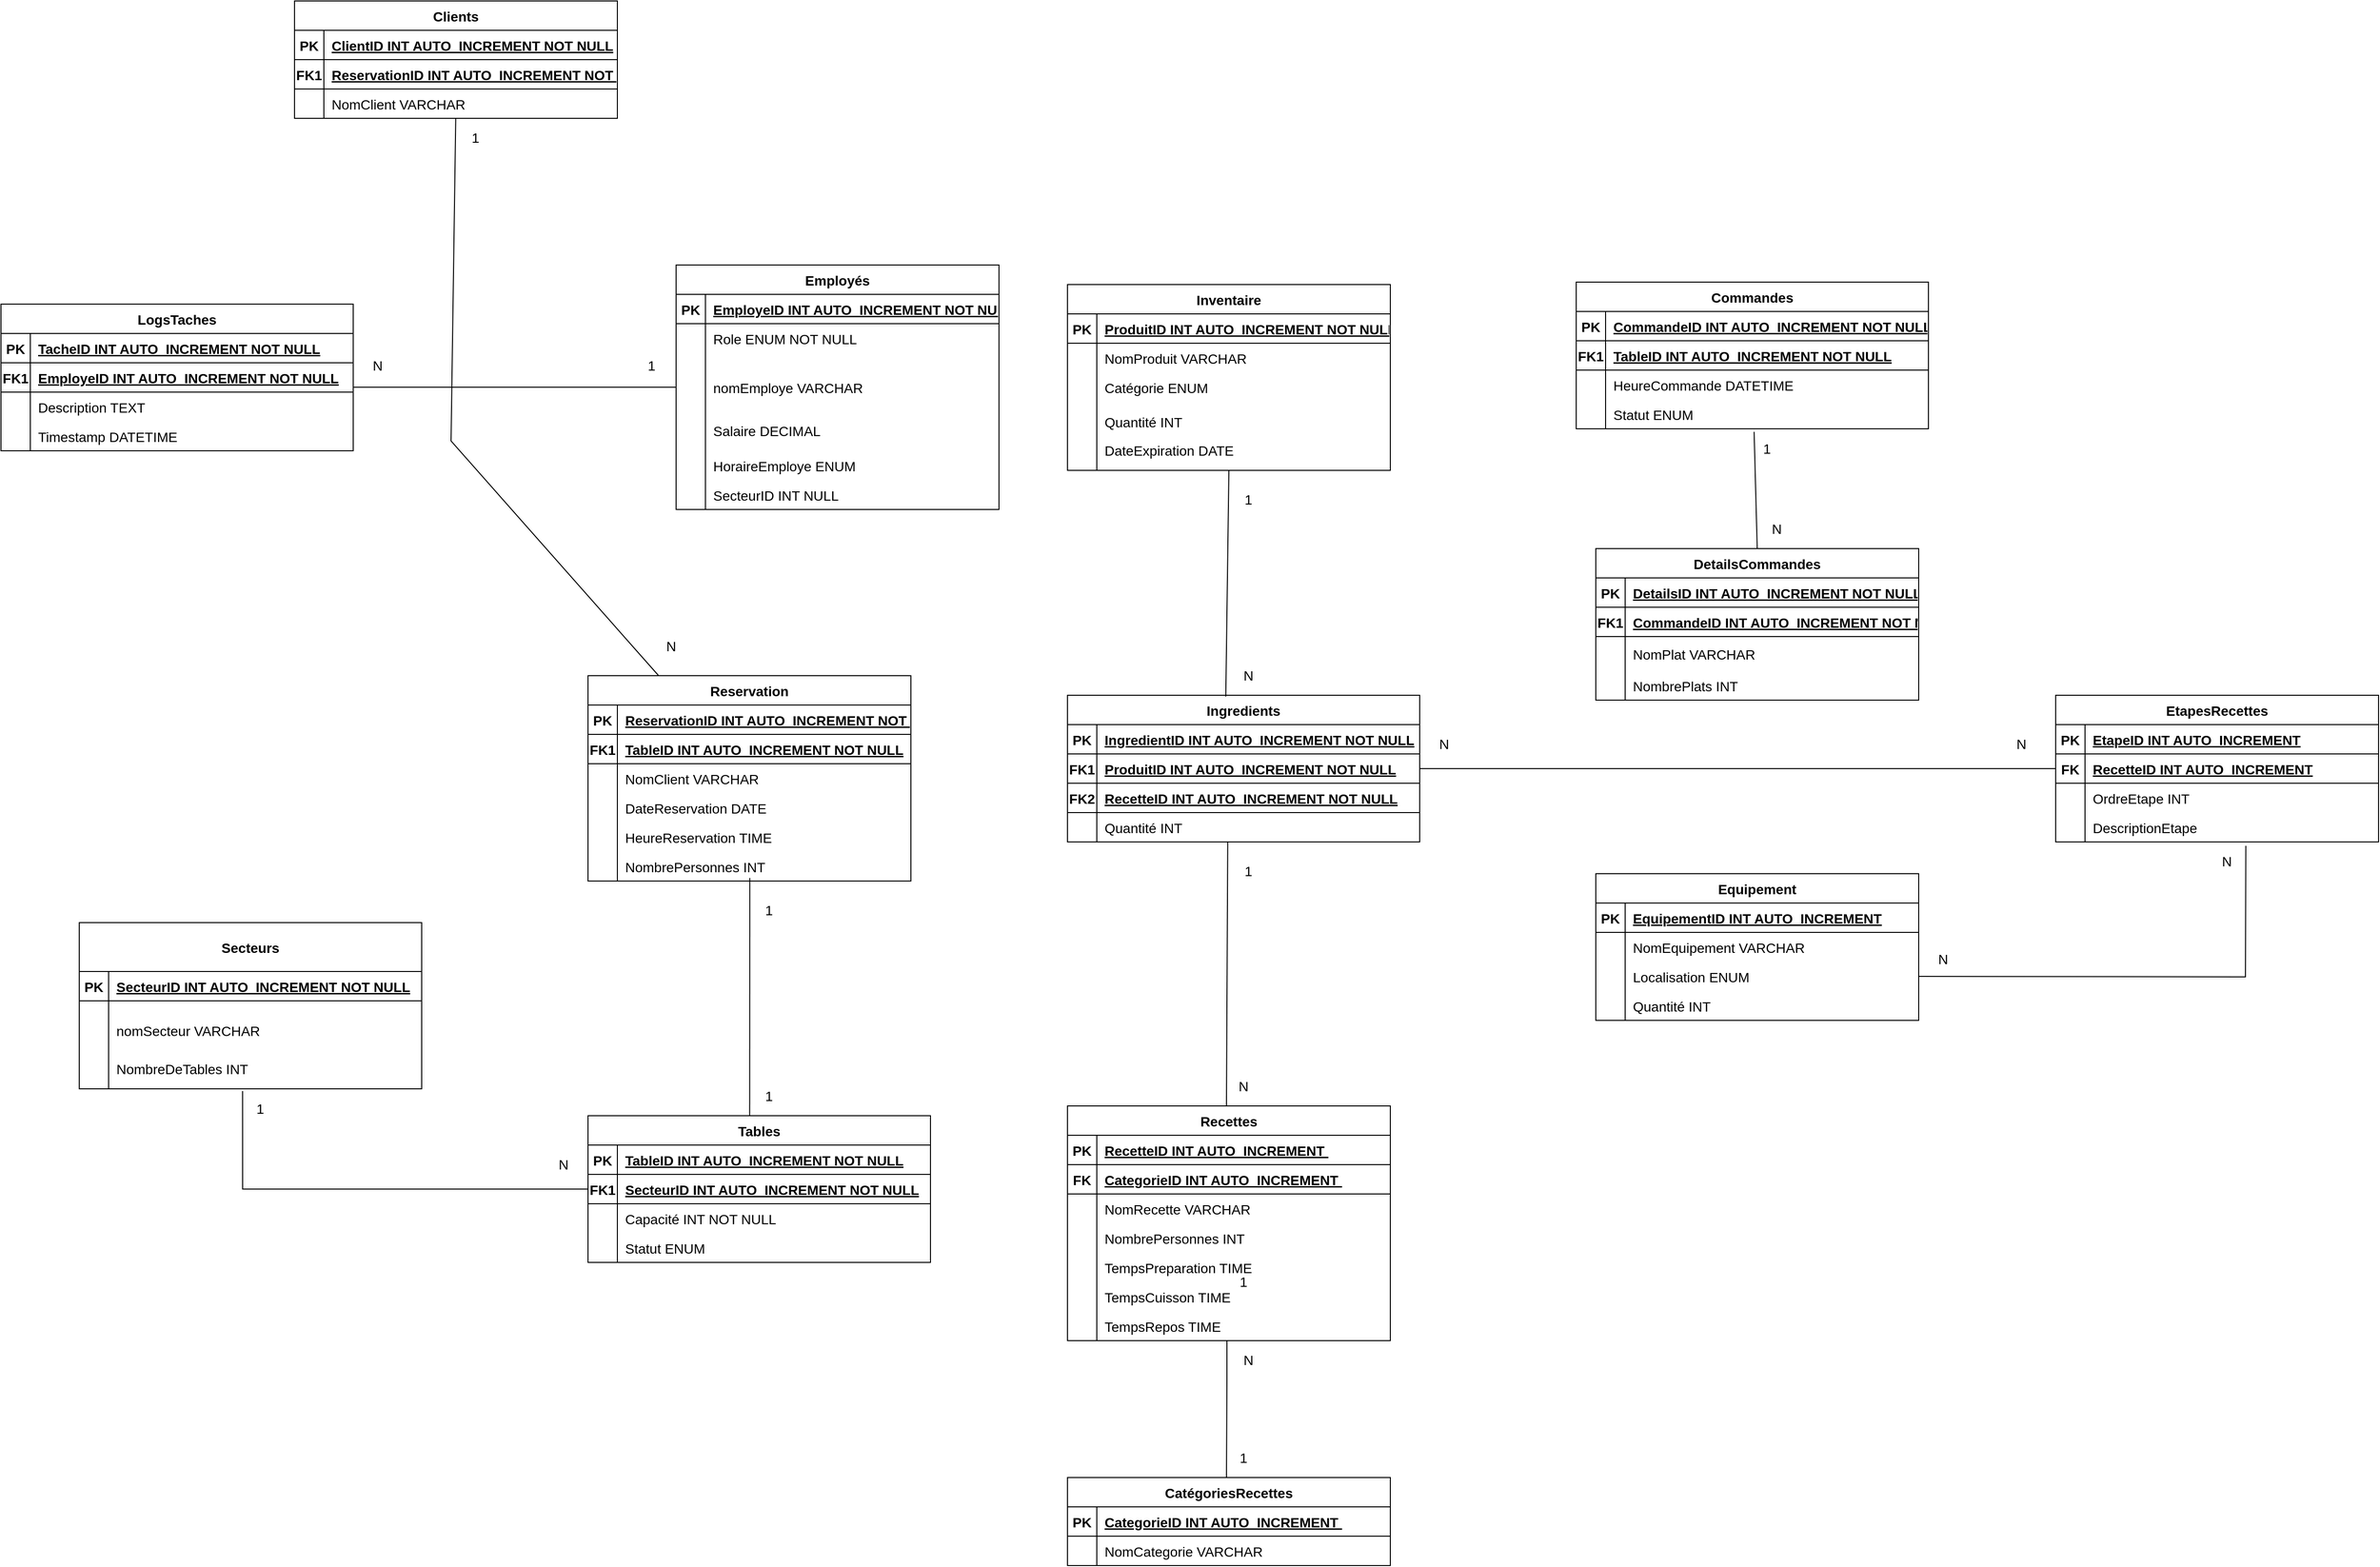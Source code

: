 <mxfile version="25.0.1">
  <diagram id="R2lEEEUBdFMjLlhIrx00" name="Page-1">
    <mxGraphModel dx="7770" dy="2655" grid="1" gridSize="10" guides="1" tooltips="1" connect="1" arrows="1" fold="1" page="0" pageScale="1" pageWidth="850" pageHeight="1100" math="0" shadow="0" extFonts="Permanent Marker^https://fonts.googleapis.com/css?family=Permanent+Marker">
      <root>
        <mxCell id="0" />
        <mxCell id="1" parent="0" />
        <mxCell id="WO7DuQi57oJoATq72fEE-161" value="Employés" style="shape=table;startSize=30;container=1;collapsible=1;childLayout=tableLayout;fixedRows=1;rowLines=0;fontStyle=1;align=center;resizeLast=1;fontSize=14;" parent="1" vertex="1">
          <mxGeometry x="-1660" y="570" width="330" height="250" as="geometry" />
        </mxCell>
        <mxCell id="WO7DuQi57oJoATq72fEE-162" value="" style="shape=partialRectangle;collapsible=0;dropTarget=0;pointerEvents=0;fillColor=none;points=[[0,0.5],[1,0.5]];portConstraint=eastwest;top=0;left=0;right=0;bottom=1;fontSize=14;" parent="WO7DuQi57oJoATq72fEE-161" vertex="1">
          <mxGeometry y="30" width="330" height="30" as="geometry" />
        </mxCell>
        <mxCell id="WO7DuQi57oJoATq72fEE-163" value="PK" style="shape=partialRectangle;overflow=hidden;connectable=0;fillColor=none;top=0;left=0;bottom=0;right=0;fontStyle=1;fontSize=14;" parent="WO7DuQi57oJoATq72fEE-162" vertex="1">
          <mxGeometry width="30" height="30" as="geometry">
            <mxRectangle width="30" height="30" as="alternateBounds" />
          </mxGeometry>
        </mxCell>
        <mxCell id="WO7DuQi57oJoATq72fEE-164" value="EmployeID INT AUTO_INCREMENT NOT NULL " style="shape=partialRectangle;overflow=hidden;connectable=0;fillColor=none;top=0;left=0;bottom=0;right=0;align=left;spacingLeft=6;fontStyle=5;fontSize=14;" parent="WO7DuQi57oJoATq72fEE-162" vertex="1">
          <mxGeometry x="30" width="300" height="30" as="geometry">
            <mxRectangle width="300" height="30" as="alternateBounds" />
          </mxGeometry>
        </mxCell>
        <mxCell id="WO7DuQi57oJoATq72fEE-165" value="" style="shape=partialRectangle;collapsible=0;dropTarget=0;pointerEvents=0;fillColor=none;points=[[0,0.5],[1,0.5]];portConstraint=eastwest;top=0;left=0;right=0;bottom=0;fontSize=14;" parent="WO7DuQi57oJoATq72fEE-161" vertex="1">
          <mxGeometry y="60" width="330" height="30" as="geometry" />
        </mxCell>
        <mxCell id="WO7DuQi57oJoATq72fEE-166" value="" style="shape=partialRectangle;overflow=hidden;connectable=0;fillColor=none;top=0;left=0;bottom=0;right=0;fontSize=14;" parent="WO7DuQi57oJoATq72fEE-165" vertex="1">
          <mxGeometry width="30" height="30" as="geometry">
            <mxRectangle width="30" height="30" as="alternateBounds" />
          </mxGeometry>
        </mxCell>
        <mxCell id="WO7DuQi57oJoATq72fEE-167" value="Role ENUM NOT NULL" style="shape=partialRectangle;overflow=hidden;connectable=0;fillColor=none;top=0;left=0;bottom=0;right=0;align=left;spacingLeft=6;fontSize=14;" parent="WO7DuQi57oJoATq72fEE-165" vertex="1">
          <mxGeometry x="30" width="300" height="30" as="geometry">
            <mxRectangle width="300" height="30" as="alternateBounds" />
          </mxGeometry>
        </mxCell>
        <mxCell id="WO7DuQi57oJoATq72fEE-174" value="" style="shape=partialRectangle;collapsible=0;dropTarget=0;pointerEvents=0;fillColor=none;points=[[0,0.5],[1,0.5]];portConstraint=eastwest;top=0;left=0;right=0;bottom=0;fontSize=14;" parent="WO7DuQi57oJoATq72fEE-161" vertex="1">
          <mxGeometry y="90" width="330" height="70" as="geometry" />
        </mxCell>
        <mxCell id="WO7DuQi57oJoATq72fEE-175" value="" style="shape=partialRectangle;overflow=hidden;connectable=0;fillColor=none;top=0;left=0;bottom=0;right=0;fontSize=14;" parent="WO7DuQi57oJoATq72fEE-174" vertex="1">
          <mxGeometry width="30" height="70" as="geometry">
            <mxRectangle width="30" height="70" as="alternateBounds" />
          </mxGeometry>
        </mxCell>
        <mxCell id="WO7DuQi57oJoATq72fEE-176" value="nomEmploye VARCHAR" style="shape=partialRectangle;overflow=hidden;connectable=0;fillColor=none;top=0;left=0;bottom=0;right=0;align=left;spacingLeft=6;fontSize=14;" parent="WO7DuQi57oJoATq72fEE-174" vertex="1">
          <mxGeometry x="30" width="300" height="70" as="geometry">
            <mxRectangle width="300" height="70" as="alternateBounds" />
          </mxGeometry>
        </mxCell>
        <mxCell id="WO7DuQi57oJoATq72fEE-182" value="" style="shape=partialRectangle;collapsible=0;dropTarget=0;pointerEvents=0;fillColor=none;points=[[0,0.5],[1,0.5]];portConstraint=eastwest;top=0;left=0;right=0;bottom=0;fontSize=14;" parent="WO7DuQi57oJoATq72fEE-161" vertex="1">
          <mxGeometry y="160" width="330" height="30" as="geometry" />
        </mxCell>
        <mxCell id="WO7DuQi57oJoATq72fEE-183" value="" style="shape=partialRectangle;overflow=hidden;connectable=0;fillColor=none;top=0;left=0;bottom=0;right=0;fontSize=14;" parent="WO7DuQi57oJoATq72fEE-182" vertex="1">
          <mxGeometry width="30" height="30" as="geometry">
            <mxRectangle width="30" height="30" as="alternateBounds" />
          </mxGeometry>
        </mxCell>
        <mxCell id="WO7DuQi57oJoATq72fEE-184" value="Salaire DECIMAL&#xa;" style="shape=partialRectangle;overflow=hidden;connectable=0;fillColor=none;top=0;left=0;bottom=0;right=0;align=left;spacingLeft=6;fontSize=14;" parent="WO7DuQi57oJoATq72fEE-182" vertex="1">
          <mxGeometry x="30" width="300" height="30" as="geometry">
            <mxRectangle width="300" height="30" as="alternateBounds" />
          </mxGeometry>
        </mxCell>
        <mxCell id="WO7DuQi57oJoATq72fEE-185" value="" style="shape=partialRectangle;collapsible=0;dropTarget=0;pointerEvents=0;fillColor=none;points=[[0,0.5],[1,0.5]];portConstraint=eastwest;top=0;left=0;right=0;bottom=0;fontSize=14;" parent="WO7DuQi57oJoATq72fEE-161" vertex="1">
          <mxGeometry y="190" width="330" height="30" as="geometry" />
        </mxCell>
        <mxCell id="WO7DuQi57oJoATq72fEE-186" value="" style="shape=partialRectangle;overflow=hidden;connectable=0;fillColor=none;top=0;left=0;bottom=0;right=0;fontSize=14;" parent="WO7DuQi57oJoATq72fEE-185" vertex="1">
          <mxGeometry width="30" height="30" as="geometry">
            <mxRectangle width="30" height="30" as="alternateBounds" />
          </mxGeometry>
        </mxCell>
        <mxCell id="WO7DuQi57oJoATq72fEE-187" value="HoraireEmploye ENUM" style="shape=partialRectangle;overflow=hidden;connectable=0;fillColor=none;top=0;left=0;bottom=0;right=0;align=left;spacingLeft=6;fontSize=14;" parent="WO7DuQi57oJoATq72fEE-185" vertex="1">
          <mxGeometry x="30" width="300" height="30" as="geometry">
            <mxRectangle width="300" height="30" as="alternateBounds" />
          </mxGeometry>
        </mxCell>
        <mxCell id="WO7DuQi57oJoATq72fEE-188" value="" style="shape=partialRectangle;collapsible=0;dropTarget=0;pointerEvents=0;fillColor=none;points=[[0,0.5],[1,0.5]];portConstraint=eastwest;top=0;left=0;right=0;bottom=0;fontSize=14;" parent="WO7DuQi57oJoATq72fEE-161" vertex="1">
          <mxGeometry y="220" width="330" height="30" as="geometry" />
        </mxCell>
        <mxCell id="WO7DuQi57oJoATq72fEE-189" value="" style="shape=partialRectangle;overflow=hidden;connectable=0;fillColor=none;top=0;left=0;bottom=0;right=0;fontSize=14;" parent="WO7DuQi57oJoATq72fEE-188" vertex="1">
          <mxGeometry width="30" height="30" as="geometry">
            <mxRectangle width="30" height="30" as="alternateBounds" />
          </mxGeometry>
        </mxCell>
        <mxCell id="WO7DuQi57oJoATq72fEE-190" value="SecteurID INT NULL" style="shape=partialRectangle;overflow=hidden;connectable=0;fillColor=none;top=0;left=0;bottom=0;right=0;align=left;spacingLeft=6;fontSize=14;" parent="WO7DuQi57oJoATq72fEE-188" vertex="1">
          <mxGeometry x="30" width="300" height="30" as="geometry">
            <mxRectangle width="300" height="30" as="alternateBounds" />
          </mxGeometry>
        </mxCell>
        <mxCell id="6WeZvm8_WD35yYT35S7E-1" value="Secteurs" style="shape=table;startSize=50;container=1;collapsible=1;childLayout=tableLayout;fixedRows=1;rowLines=0;fontStyle=1;align=center;resizeLast=1;fontSize=14;" parent="1" vertex="1">
          <mxGeometry x="-2270" y="1242.5" width="350" height="170" as="geometry" />
        </mxCell>
        <mxCell id="6WeZvm8_WD35yYT35S7E-2" value="" style="shape=partialRectangle;collapsible=0;dropTarget=0;pointerEvents=0;fillColor=none;points=[[0,0.5],[1,0.5]];portConstraint=eastwest;top=0;left=0;right=0;bottom=1;fontSize=14;" parent="6WeZvm8_WD35yYT35S7E-1" vertex="1">
          <mxGeometry y="50" width="350" height="30" as="geometry" />
        </mxCell>
        <mxCell id="6WeZvm8_WD35yYT35S7E-3" value="PK" style="shape=partialRectangle;overflow=hidden;connectable=0;fillColor=none;top=0;left=0;bottom=0;right=0;fontStyle=1;fontSize=14;" parent="6WeZvm8_WD35yYT35S7E-2" vertex="1">
          <mxGeometry width="30" height="30" as="geometry">
            <mxRectangle width="30" height="30" as="alternateBounds" />
          </mxGeometry>
        </mxCell>
        <mxCell id="6WeZvm8_WD35yYT35S7E-4" value="SecteurID INT AUTO_INCREMENT NOT NULL " style="shape=partialRectangle;overflow=hidden;connectable=0;fillColor=none;top=0;left=0;bottom=0;right=0;align=left;spacingLeft=6;fontStyle=5;fontSize=14;" parent="6WeZvm8_WD35yYT35S7E-2" vertex="1">
          <mxGeometry x="30" width="320" height="30" as="geometry">
            <mxRectangle width="320" height="30" as="alternateBounds" />
          </mxGeometry>
        </mxCell>
        <mxCell id="6WeZvm8_WD35yYT35S7E-8" value="" style="shape=partialRectangle;collapsible=0;dropTarget=0;pointerEvents=0;fillColor=none;points=[[0,0.5],[1,0.5]];portConstraint=eastwest;top=0;left=0;right=0;bottom=0;fontSize=14;" parent="6WeZvm8_WD35yYT35S7E-1" vertex="1">
          <mxGeometry y="80" width="350" height="60" as="geometry" />
        </mxCell>
        <mxCell id="6WeZvm8_WD35yYT35S7E-9" value="" style="shape=partialRectangle;overflow=hidden;connectable=0;fillColor=none;top=0;left=0;bottom=0;right=0;fontSize=14;" parent="6WeZvm8_WD35yYT35S7E-8" vertex="1">
          <mxGeometry width="30" height="60" as="geometry">
            <mxRectangle width="30" height="60" as="alternateBounds" />
          </mxGeometry>
        </mxCell>
        <mxCell id="6WeZvm8_WD35yYT35S7E-10" value="nomSecteur VARCHAR" style="shape=partialRectangle;overflow=hidden;connectable=0;fillColor=none;top=0;left=0;bottom=0;right=0;align=left;spacingLeft=6;fontSize=14;" parent="6WeZvm8_WD35yYT35S7E-8" vertex="1">
          <mxGeometry x="30" width="320" height="60" as="geometry">
            <mxRectangle width="320" height="60" as="alternateBounds" />
          </mxGeometry>
        </mxCell>
        <mxCell id="6WeZvm8_WD35yYT35S7E-11" value="" style="shape=partialRectangle;collapsible=0;dropTarget=0;pointerEvents=0;fillColor=none;points=[[0,0.5],[1,0.5]];portConstraint=eastwest;top=0;left=0;right=0;bottom=0;fontSize=14;" parent="6WeZvm8_WD35yYT35S7E-1" vertex="1">
          <mxGeometry y="140" width="350" height="30" as="geometry" />
        </mxCell>
        <mxCell id="6WeZvm8_WD35yYT35S7E-12" value="" style="shape=partialRectangle;overflow=hidden;connectable=0;fillColor=none;top=0;left=0;bottom=0;right=0;fontSize=14;" parent="6WeZvm8_WD35yYT35S7E-11" vertex="1">
          <mxGeometry width="30" height="30" as="geometry">
            <mxRectangle width="30" height="30" as="alternateBounds" />
          </mxGeometry>
        </mxCell>
        <mxCell id="6WeZvm8_WD35yYT35S7E-13" value="NombreDeTables INT&#xa;" style="shape=partialRectangle;overflow=hidden;connectable=0;fillColor=none;top=0;left=0;bottom=0;right=0;align=left;spacingLeft=6;fontSize=14;" parent="6WeZvm8_WD35yYT35S7E-11" vertex="1">
          <mxGeometry x="30" width="320" height="30" as="geometry">
            <mxRectangle width="320" height="30" as="alternateBounds" />
          </mxGeometry>
        </mxCell>
        <mxCell id="6WeZvm8_WD35yYT35S7E-42" value="Clients" style="shape=table;startSize=30;container=1;collapsible=1;childLayout=tableLayout;fixedRows=1;rowLines=0;fontStyle=1;align=center;resizeLast=1;fontSize=14;" parent="1" vertex="1">
          <mxGeometry x="-2050" y="300" width="330" height="120" as="geometry" />
        </mxCell>
        <mxCell id="6WeZvm8_WD35yYT35S7E-43" value="" style="shape=partialRectangle;collapsible=0;dropTarget=0;pointerEvents=0;fillColor=none;points=[[0,0.5],[1,0.5]];portConstraint=eastwest;top=0;left=0;right=0;bottom=1;fontSize=14;" parent="6WeZvm8_WD35yYT35S7E-42" vertex="1">
          <mxGeometry y="30" width="330" height="30" as="geometry" />
        </mxCell>
        <mxCell id="6WeZvm8_WD35yYT35S7E-44" value="PK" style="shape=partialRectangle;overflow=hidden;connectable=0;fillColor=none;top=0;left=0;bottom=0;right=0;fontStyle=1;fontSize=14;" parent="6WeZvm8_WD35yYT35S7E-43" vertex="1">
          <mxGeometry width="30" height="30" as="geometry">
            <mxRectangle width="30" height="30" as="alternateBounds" />
          </mxGeometry>
        </mxCell>
        <mxCell id="6WeZvm8_WD35yYT35S7E-45" value="ClientID INT AUTO_INCREMENT NOT NULL " style="shape=partialRectangle;overflow=hidden;connectable=0;fillColor=none;top=0;left=0;bottom=0;right=0;align=left;spacingLeft=6;fontStyle=5;fontSize=14;" parent="6WeZvm8_WD35yYT35S7E-43" vertex="1">
          <mxGeometry x="30" width="300" height="30" as="geometry">
            <mxRectangle width="300" height="30" as="alternateBounds" />
          </mxGeometry>
        </mxCell>
        <mxCell id="6WeZvm8_WD35yYT35S7E-46" value="" style="shape=partialRectangle;collapsible=0;dropTarget=0;pointerEvents=0;fillColor=none;points=[[0,0.5],[1,0.5]];portConstraint=eastwest;top=0;left=0;right=0;bottom=1;fontSize=14;" parent="6WeZvm8_WD35yYT35S7E-42" vertex="1">
          <mxGeometry y="60" width="330" height="30" as="geometry" />
        </mxCell>
        <mxCell id="6WeZvm8_WD35yYT35S7E-47" value="FK1" style="shape=partialRectangle;overflow=hidden;connectable=0;fillColor=none;top=0;left=0;bottom=0;right=0;fontStyle=1;fontSize=14;" parent="6WeZvm8_WD35yYT35S7E-46" vertex="1">
          <mxGeometry width="30" height="30" as="geometry">
            <mxRectangle width="30" height="30" as="alternateBounds" />
          </mxGeometry>
        </mxCell>
        <mxCell id="6WeZvm8_WD35yYT35S7E-48" value="ReservationID INT AUTO_INCREMENT NOT NULL " style="shape=partialRectangle;overflow=hidden;connectable=0;fillColor=none;top=0;left=0;bottom=0;right=0;align=left;spacingLeft=6;fontStyle=5;fontSize=14;" parent="6WeZvm8_WD35yYT35S7E-46" vertex="1">
          <mxGeometry x="30" width="300" height="30" as="geometry">
            <mxRectangle width="300" height="30" as="alternateBounds" />
          </mxGeometry>
        </mxCell>
        <mxCell id="6WeZvm8_WD35yYT35S7E-49" value="" style="shape=partialRectangle;collapsible=0;dropTarget=0;pointerEvents=0;fillColor=none;points=[[0,0.5],[1,0.5]];portConstraint=eastwest;top=0;left=0;right=0;bottom=0;fontSize=14;" parent="6WeZvm8_WD35yYT35S7E-42" vertex="1">
          <mxGeometry y="90" width="330" height="30" as="geometry" />
        </mxCell>
        <mxCell id="6WeZvm8_WD35yYT35S7E-50" value="" style="shape=partialRectangle;overflow=hidden;connectable=0;fillColor=none;top=0;left=0;bottom=0;right=0;fontSize=14;" parent="6WeZvm8_WD35yYT35S7E-49" vertex="1">
          <mxGeometry width="30" height="30" as="geometry">
            <mxRectangle width="30" height="30" as="alternateBounds" />
          </mxGeometry>
        </mxCell>
        <mxCell id="6WeZvm8_WD35yYT35S7E-51" value="NomClient VARCHAR" style="shape=partialRectangle;overflow=hidden;connectable=0;fillColor=none;top=0;left=0;bottom=0;right=0;align=left;spacingLeft=6;fontSize=14;" parent="6WeZvm8_WD35yYT35S7E-49" vertex="1">
          <mxGeometry x="30" width="300" height="30" as="geometry">
            <mxRectangle width="300" height="30" as="alternateBounds" />
          </mxGeometry>
        </mxCell>
        <mxCell id="6WeZvm8_WD35yYT35S7E-74" value="Inventaire" style="shape=table;startSize=30;container=1;collapsible=1;childLayout=tableLayout;fixedRows=1;rowLines=0;fontStyle=1;align=center;resizeLast=1;fontSize=14;" parent="1" vertex="1">
          <mxGeometry x="-1260" y="590" width="330" height="190" as="geometry" />
        </mxCell>
        <mxCell id="6WeZvm8_WD35yYT35S7E-75" value="" style="shape=partialRectangle;collapsible=0;dropTarget=0;pointerEvents=0;fillColor=none;points=[[0,0.5],[1,0.5]];portConstraint=eastwest;top=0;left=0;right=0;bottom=1;fontSize=14;" parent="6WeZvm8_WD35yYT35S7E-74" vertex="1">
          <mxGeometry y="30" width="330" height="30" as="geometry" />
        </mxCell>
        <mxCell id="6WeZvm8_WD35yYT35S7E-76" value="PK" style="shape=partialRectangle;overflow=hidden;connectable=0;fillColor=none;top=0;left=0;bottom=0;right=0;fontStyle=1;fontSize=14;" parent="6WeZvm8_WD35yYT35S7E-75" vertex="1">
          <mxGeometry width="30" height="30" as="geometry">
            <mxRectangle width="30" height="30" as="alternateBounds" />
          </mxGeometry>
        </mxCell>
        <mxCell id="6WeZvm8_WD35yYT35S7E-77" value="ProduitID INT AUTO_INCREMENT NOT NULL " style="shape=partialRectangle;overflow=hidden;connectable=0;fillColor=none;top=0;left=0;bottom=0;right=0;align=left;spacingLeft=6;fontStyle=5;fontSize=14;" parent="6WeZvm8_WD35yYT35S7E-75" vertex="1">
          <mxGeometry x="30" width="300" height="30" as="geometry">
            <mxRectangle width="300" height="30" as="alternateBounds" />
          </mxGeometry>
        </mxCell>
        <mxCell id="6WeZvm8_WD35yYT35S7E-81" value="" style="shape=partialRectangle;collapsible=0;dropTarget=0;pointerEvents=0;fillColor=none;points=[[0,0.5],[1,0.5]];portConstraint=eastwest;top=0;left=0;right=0;bottom=0;fontSize=14;" parent="6WeZvm8_WD35yYT35S7E-74" vertex="1">
          <mxGeometry y="60" width="330" height="30" as="geometry" />
        </mxCell>
        <mxCell id="6WeZvm8_WD35yYT35S7E-82" value="" style="shape=partialRectangle;overflow=hidden;connectable=0;fillColor=none;top=0;left=0;bottom=0;right=0;fontSize=14;" parent="6WeZvm8_WD35yYT35S7E-81" vertex="1">
          <mxGeometry width="30" height="30" as="geometry">
            <mxRectangle width="30" height="30" as="alternateBounds" />
          </mxGeometry>
        </mxCell>
        <mxCell id="6WeZvm8_WD35yYT35S7E-83" value="NomProduit VARCHAR" style="shape=partialRectangle;overflow=hidden;connectable=0;fillColor=none;top=0;left=0;bottom=0;right=0;align=left;spacingLeft=6;fontSize=14;" parent="6WeZvm8_WD35yYT35S7E-81" vertex="1">
          <mxGeometry x="30" width="300" height="30" as="geometry">
            <mxRectangle width="300" height="30" as="alternateBounds" />
          </mxGeometry>
        </mxCell>
        <mxCell id="6WeZvm8_WD35yYT35S7E-84" value="" style="shape=partialRectangle;collapsible=0;dropTarget=0;pointerEvents=0;fillColor=none;points=[[0,0.5],[1,0.5]];portConstraint=eastwest;top=0;left=0;right=0;bottom=0;fontSize=14;" parent="6WeZvm8_WD35yYT35S7E-74" vertex="1">
          <mxGeometry y="90" width="330" height="30" as="geometry" />
        </mxCell>
        <mxCell id="6WeZvm8_WD35yYT35S7E-85" value="" style="shape=partialRectangle;overflow=hidden;connectable=0;fillColor=none;top=0;left=0;bottom=0;right=0;fontSize=14;" parent="6WeZvm8_WD35yYT35S7E-84" vertex="1">
          <mxGeometry width="30" height="30" as="geometry">
            <mxRectangle width="30" height="30" as="alternateBounds" />
          </mxGeometry>
        </mxCell>
        <mxCell id="6WeZvm8_WD35yYT35S7E-86" value="Catégorie ENUM" style="shape=partialRectangle;overflow=hidden;connectable=0;fillColor=none;top=0;left=0;bottom=0;right=0;align=left;spacingLeft=6;fontSize=14;" parent="6WeZvm8_WD35yYT35S7E-84" vertex="1">
          <mxGeometry x="30" width="300" height="30" as="geometry">
            <mxRectangle width="300" height="30" as="alternateBounds" />
          </mxGeometry>
        </mxCell>
        <mxCell id="6WeZvm8_WD35yYT35S7E-87" value="" style="shape=partialRectangle;collapsible=0;dropTarget=0;pointerEvents=0;fillColor=none;points=[[0,0.5],[1,0.5]];portConstraint=eastwest;top=0;left=0;right=0;bottom=0;fontSize=14;" parent="6WeZvm8_WD35yYT35S7E-74" vertex="1">
          <mxGeometry y="120" width="330" height="40" as="geometry" />
        </mxCell>
        <mxCell id="6WeZvm8_WD35yYT35S7E-88" value="" style="shape=partialRectangle;overflow=hidden;connectable=0;fillColor=none;top=0;left=0;bottom=0;right=0;fontSize=14;" parent="6WeZvm8_WD35yYT35S7E-87" vertex="1">
          <mxGeometry width="30" height="40" as="geometry">
            <mxRectangle width="30" height="40" as="alternateBounds" />
          </mxGeometry>
        </mxCell>
        <mxCell id="6WeZvm8_WD35yYT35S7E-89" value="Quantité INT" style="shape=partialRectangle;overflow=hidden;connectable=0;fillColor=none;top=0;left=0;bottom=0;right=0;align=left;spacingLeft=6;fontSize=14;" parent="6WeZvm8_WD35yYT35S7E-87" vertex="1">
          <mxGeometry x="30" width="300" height="40" as="geometry">
            <mxRectangle width="300" height="40" as="alternateBounds" />
          </mxGeometry>
        </mxCell>
        <mxCell id="6WeZvm8_WD35yYT35S7E-90" value="" style="shape=partialRectangle;collapsible=0;dropTarget=0;pointerEvents=0;fillColor=none;points=[[0,0.5],[1,0.5]];portConstraint=eastwest;top=0;left=0;right=0;bottom=0;fontSize=14;" parent="6WeZvm8_WD35yYT35S7E-74" vertex="1">
          <mxGeometry y="160" width="330" height="30" as="geometry" />
        </mxCell>
        <mxCell id="6WeZvm8_WD35yYT35S7E-91" value="" style="shape=partialRectangle;overflow=hidden;connectable=0;fillColor=none;top=0;left=0;bottom=0;right=0;fontSize=14;" parent="6WeZvm8_WD35yYT35S7E-90" vertex="1">
          <mxGeometry width="30" height="30" as="geometry">
            <mxRectangle width="30" height="30" as="alternateBounds" />
          </mxGeometry>
        </mxCell>
        <mxCell id="6WeZvm8_WD35yYT35S7E-92" value="DateExpiration DATE&#xa;" style="shape=partialRectangle;overflow=hidden;connectable=0;fillColor=none;top=0;left=0;bottom=0;right=0;align=left;spacingLeft=6;fontSize=14;" parent="6WeZvm8_WD35yYT35S7E-90" vertex="1">
          <mxGeometry x="30" width="300" height="30" as="geometry">
            <mxRectangle width="300" height="30" as="alternateBounds" />
          </mxGeometry>
        </mxCell>
        <mxCell id="6WeZvm8_WD35yYT35S7E-96" value="Commandes" style="shape=table;startSize=30;container=1;collapsible=1;childLayout=tableLayout;fixedRows=1;rowLines=0;fontStyle=1;align=center;resizeLast=1;fontSize=14;" parent="1" vertex="1">
          <mxGeometry x="-740" y="587.5" width="360" height="150" as="geometry" />
        </mxCell>
        <mxCell id="6WeZvm8_WD35yYT35S7E-112" value="" style="shape=partialRectangle;collapsible=0;dropTarget=0;pointerEvents=0;fillColor=none;points=[[0,0.5],[1,0.5]];portConstraint=eastwest;top=0;left=0;right=0;bottom=1;fontSize=14;" parent="6WeZvm8_WD35yYT35S7E-96" vertex="1">
          <mxGeometry y="30" width="360" height="30" as="geometry" />
        </mxCell>
        <mxCell id="6WeZvm8_WD35yYT35S7E-113" value="PK" style="shape=partialRectangle;overflow=hidden;connectable=0;fillColor=none;top=0;left=0;bottom=0;right=0;fontStyle=1;fontSize=14;" parent="6WeZvm8_WD35yYT35S7E-112" vertex="1">
          <mxGeometry width="30" height="30" as="geometry">
            <mxRectangle width="30" height="30" as="alternateBounds" />
          </mxGeometry>
        </mxCell>
        <mxCell id="6WeZvm8_WD35yYT35S7E-114" value="CommandeID INT AUTO_INCREMENT NOT NULL " style="shape=partialRectangle;overflow=hidden;connectable=0;fillColor=none;top=0;left=0;bottom=0;right=0;align=left;spacingLeft=6;fontStyle=5;fontSize=14;" parent="6WeZvm8_WD35yYT35S7E-112" vertex="1">
          <mxGeometry x="30" width="330" height="30" as="geometry">
            <mxRectangle width="330" height="30" as="alternateBounds" />
          </mxGeometry>
        </mxCell>
        <mxCell id="6WeZvm8_WD35yYT35S7E-97" value="" style="shape=partialRectangle;collapsible=0;dropTarget=0;pointerEvents=0;fillColor=none;points=[[0,0.5],[1,0.5]];portConstraint=eastwest;top=0;left=0;right=0;bottom=1;fontSize=14;" parent="6WeZvm8_WD35yYT35S7E-96" vertex="1">
          <mxGeometry y="60" width="360" height="30" as="geometry" />
        </mxCell>
        <mxCell id="6WeZvm8_WD35yYT35S7E-98" value="FK1" style="shape=partialRectangle;overflow=hidden;connectable=0;fillColor=none;top=0;left=0;bottom=0;right=0;fontStyle=1;fontSize=14;" parent="6WeZvm8_WD35yYT35S7E-97" vertex="1">
          <mxGeometry width="30" height="30" as="geometry">
            <mxRectangle width="30" height="30" as="alternateBounds" />
          </mxGeometry>
        </mxCell>
        <mxCell id="6WeZvm8_WD35yYT35S7E-99" value="TableID INT AUTO_INCREMENT NOT NULL " style="shape=partialRectangle;overflow=hidden;connectable=0;fillColor=none;top=0;left=0;bottom=0;right=0;align=left;spacingLeft=6;fontStyle=5;fontSize=14;" parent="6WeZvm8_WD35yYT35S7E-97" vertex="1">
          <mxGeometry x="30" width="330" height="30" as="geometry">
            <mxRectangle width="330" height="30" as="alternateBounds" />
          </mxGeometry>
        </mxCell>
        <mxCell id="6WeZvm8_WD35yYT35S7E-100" value="" style="shape=partialRectangle;collapsible=0;dropTarget=0;pointerEvents=0;fillColor=none;points=[[0,0.5],[1,0.5]];portConstraint=eastwest;top=0;left=0;right=0;bottom=0;fontSize=14;" parent="6WeZvm8_WD35yYT35S7E-96" vertex="1">
          <mxGeometry y="90" width="360" height="30" as="geometry" />
        </mxCell>
        <mxCell id="6WeZvm8_WD35yYT35S7E-101" value="" style="shape=partialRectangle;overflow=hidden;connectable=0;fillColor=none;top=0;left=0;bottom=0;right=0;fontSize=14;" parent="6WeZvm8_WD35yYT35S7E-100" vertex="1">
          <mxGeometry width="30" height="30" as="geometry">
            <mxRectangle width="30" height="30" as="alternateBounds" />
          </mxGeometry>
        </mxCell>
        <mxCell id="6WeZvm8_WD35yYT35S7E-102" value="HeureCommande DATETIME" style="shape=partialRectangle;overflow=hidden;connectable=0;fillColor=none;top=0;left=0;bottom=0;right=0;align=left;spacingLeft=6;fontSize=14;" parent="6WeZvm8_WD35yYT35S7E-100" vertex="1">
          <mxGeometry x="30" width="330" height="30" as="geometry">
            <mxRectangle width="330" height="30" as="alternateBounds" />
          </mxGeometry>
        </mxCell>
        <mxCell id="6WeZvm8_WD35yYT35S7E-103" value="" style="shape=partialRectangle;collapsible=0;dropTarget=0;pointerEvents=0;fillColor=none;points=[[0,0.5],[1,0.5]];portConstraint=eastwest;top=0;left=0;right=0;bottom=0;fontSize=14;" parent="6WeZvm8_WD35yYT35S7E-96" vertex="1">
          <mxGeometry y="120" width="360" height="30" as="geometry" />
        </mxCell>
        <mxCell id="6WeZvm8_WD35yYT35S7E-104" value="" style="shape=partialRectangle;overflow=hidden;connectable=0;fillColor=none;top=0;left=0;bottom=0;right=0;fontSize=14;" parent="6WeZvm8_WD35yYT35S7E-103" vertex="1">
          <mxGeometry width="30" height="30" as="geometry">
            <mxRectangle width="30" height="30" as="alternateBounds" />
          </mxGeometry>
        </mxCell>
        <mxCell id="6WeZvm8_WD35yYT35S7E-105" value="Statut ENUM" style="shape=partialRectangle;overflow=hidden;connectable=0;fillColor=none;top=0;left=0;bottom=0;right=0;align=left;spacingLeft=6;fontSize=14;" parent="6WeZvm8_WD35yYT35S7E-103" vertex="1">
          <mxGeometry x="30" width="330" height="30" as="geometry">
            <mxRectangle width="330" height="30" as="alternateBounds" />
          </mxGeometry>
        </mxCell>
        <mxCell id="6WeZvm8_WD35yYT35S7E-115" value="DetailsCommandes" style="shape=table;startSize=30;container=1;collapsible=1;childLayout=tableLayout;fixedRows=1;rowLines=0;fontStyle=1;align=center;resizeLast=1;fontSize=14;" parent="1" vertex="1">
          <mxGeometry x="-720" y="860" width="330" height="155" as="geometry" />
        </mxCell>
        <mxCell id="6WeZvm8_WD35yYT35S7E-116" value="" style="shape=partialRectangle;collapsible=0;dropTarget=0;pointerEvents=0;fillColor=none;points=[[0,0.5],[1,0.5]];portConstraint=eastwest;top=0;left=0;right=0;bottom=1;fontSize=14;" parent="6WeZvm8_WD35yYT35S7E-115" vertex="1">
          <mxGeometry y="30" width="330" height="30" as="geometry" />
        </mxCell>
        <mxCell id="6WeZvm8_WD35yYT35S7E-117" value="PK" style="shape=partialRectangle;overflow=hidden;connectable=0;fillColor=none;top=0;left=0;bottom=0;right=0;fontStyle=1;fontSize=14;" parent="6WeZvm8_WD35yYT35S7E-116" vertex="1">
          <mxGeometry width="30" height="30" as="geometry">
            <mxRectangle width="30" height="30" as="alternateBounds" />
          </mxGeometry>
        </mxCell>
        <mxCell id="6WeZvm8_WD35yYT35S7E-118" value="DetailsID INT AUTO_INCREMENT NOT NULL " style="shape=partialRectangle;overflow=hidden;connectable=0;fillColor=none;top=0;left=0;bottom=0;right=0;align=left;spacingLeft=6;fontStyle=5;fontSize=14;" parent="6WeZvm8_WD35yYT35S7E-116" vertex="1">
          <mxGeometry x="30" width="300" height="30" as="geometry">
            <mxRectangle width="300" height="30" as="alternateBounds" />
          </mxGeometry>
        </mxCell>
        <mxCell id="6WeZvm8_WD35yYT35S7E-119" value="" style="shape=partialRectangle;collapsible=0;dropTarget=0;pointerEvents=0;fillColor=none;points=[[0,0.5],[1,0.5]];portConstraint=eastwest;top=0;left=0;right=0;bottom=1;fontSize=14;" parent="6WeZvm8_WD35yYT35S7E-115" vertex="1">
          <mxGeometry y="60" width="330" height="30" as="geometry" />
        </mxCell>
        <mxCell id="6WeZvm8_WD35yYT35S7E-120" value="FK1" style="shape=partialRectangle;overflow=hidden;connectable=0;fillColor=none;top=0;left=0;bottom=0;right=0;fontStyle=1;fontSize=14;" parent="6WeZvm8_WD35yYT35S7E-119" vertex="1">
          <mxGeometry width="30" height="30" as="geometry">
            <mxRectangle width="30" height="30" as="alternateBounds" />
          </mxGeometry>
        </mxCell>
        <mxCell id="6WeZvm8_WD35yYT35S7E-121" value="CommandeID INT AUTO_INCREMENT NOT NULL " style="shape=partialRectangle;overflow=hidden;connectable=0;fillColor=none;top=0;left=0;bottom=0;right=0;align=left;spacingLeft=6;fontStyle=5;fontSize=14;" parent="6WeZvm8_WD35yYT35S7E-119" vertex="1">
          <mxGeometry x="30" width="300" height="30" as="geometry">
            <mxRectangle width="300" height="30" as="alternateBounds" />
          </mxGeometry>
        </mxCell>
        <mxCell id="6WeZvm8_WD35yYT35S7E-122" value="" style="shape=partialRectangle;collapsible=0;dropTarget=0;pointerEvents=0;fillColor=none;points=[[0,0.5],[1,0.5]];portConstraint=eastwest;top=0;left=0;right=0;bottom=0;fontSize=14;" parent="6WeZvm8_WD35yYT35S7E-115" vertex="1">
          <mxGeometry y="90" width="330" height="35" as="geometry" />
        </mxCell>
        <mxCell id="6WeZvm8_WD35yYT35S7E-123" value="" style="shape=partialRectangle;overflow=hidden;connectable=0;fillColor=none;top=0;left=0;bottom=0;right=0;fontSize=14;" parent="6WeZvm8_WD35yYT35S7E-122" vertex="1">
          <mxGeometry width="30" height="35" as="geometry">
            <mxRectangle width="30" height="35" as="alternateBounds" />
          </mxGeometry>
        </mxCell>
        <mxCell id="6WeZvm8_WD35yYT35S7E-124" value="NomPlat VARCHAR" style="shape=partialRectangle;overflow=hidden;connectable=0;fillColor=none;top=0;left=0;bottom=0;right=0;align=left;spacingLeft=6;fontSize=14;" parent="6WeZvm8_WD35yYT35S7E-122" vertex="1">
          <mxGeometry x="30" width="300" height="35" as="geometry">
            <mxRectangle width="300" height="35" as="alternateBounds" />
          </mxGeometry>
        </mxCell>
        <mxCell id="6WeZvm8_WD35yYT35S7E-125" value="" style="shape=partialRectangle;collapsible=0;dropTarget=0;pointerEvents=0;fillColor=none;points=[[0,0.5],[1,0.5]];portConstraint=eastwest;top=0;left=0;right=0;bottom=0;fontSize=14;" parent="6WeZvm8_WD35yYT35S7E-115" vertex="1">
          <mxGeometry y="125" width="330" height="30" as="geometry" />
        </mxCell>
        <mxCell id="6WeZvm8_WD35yYT35S7E-126" value="" style="shape=partialRectangle;overflow=hidden;connectable=0;fillColor=none;top=0;left=0;bottom=0;right=0;fontSize=14;" parent="6WeZvm8_WD35yYT35S7E-125" vertex="1">
          <mxGeometry width="30" height="30" as="geometry">
            <mxRectangle width="30" height="30" as="alternateBounds" />
          </mxGeometry>
        </mxCell>
        <mxCell id="6WeZvm8_WD35yYT35S7E-127" value="NombrePlats INT" style="shape=partialRectangle;overflow=hidden;connectable=0;fillColor=none;top=0;left=0;bottom=0;right=0;align=left;spacingLeft=6;fontSize=14;" parent="6WeZvm8_WD35yYT35S7E-125" vertex="1">
          <mxGeometry x="30" width="300" height="30" as="geometry">
            <mxRectangle width="300" height="30" as="alternateBounds" />
          </mxGeometry>
        </mxCell>
        <mxCell id="6WeZvm8_WD35yYT35S7E-128" value="Equipement" style="shape=table;startSize=30;container=1;collapsible=1;childLayout=tableLayout;fixedRows=1;rowLines=0;fontStyle=1;align=center;resizeLast=1;fontSize=14;" parent="1" vertex="1">
          <mxGeometry x="-720" y="1192.5" width="330" height="150" as="geometry" />
        </mxCell>
        <mxCell id="6WeZvm8_WD35yYT35S7E-129" value="" style="shape=partialRectangle;collapsible=0;dropTarget=0;pointerEvents=0;fillColor=none;points=[[0,0.5],[1,0.5]];portConstraint=eastwest;top=0;left=0;right=0;bottom=1;fontSize=14;" parent="6WeZvm8_WD35yYT35S7E-128" vertex="1">
          <mxGeometry y="30" width="330" height="30" as="geometry" />
        </mxCell>
        <mxCell id="6WeZvm8_WD35yYT35S7E-130" value="PK" style="shape=partialRectangle;overflow=hidden;connectable=0;fillColor=none;top=0;left=0;bottom=0;right=0;fontStyle=1;fontSize=14;" parent="6WeZvm8_WD35yYT35S7E-129" vertex="1">
          <mxGeometry width="30" height="30" as="geometry">
            <mxRectangle width="30" height="30" as="alternateBounds" />
          </mxGeometry>
        </mxCell>
        <mxCell id="6WeZvm8_WD35yYT35S7E-131" value="EquipementID INT AUTO_INCREMENT " style="shape=partialRectangle;overflow=hidden;connectable=0;fillColor=none;top=0;left=0;bottom=0;right=0;align=left;spacingLeft=6;fontStyle=5;fontSize=14;" parent="6WeZvm8_WD35yYT35S7E-129" vertex="1">
          <mxGeometry x="30" width="300" height="30" as="geometry">
            <mxRectangle width="300" height="30" as="alternateBounds" />
          </mxGeometry>
        </mxCell>
        <mxCell id="6WeZvm8_WD35yYT35S7E-135" value="" style="shape=partialRectangle;collapsible=0;dropTarget=0;pointerEvents=0;fillColor=none;points=[[0,0.5],[1,0.5]];portConstraint=eastwest;top=0;left=0;right=0;bottom=0;fontSize=14;" parent="6WeZvm8_WD35yYT35S7E-128" vertex="1">
          <mxGeometry y="60" width="330" height="30" as="geometry" />
        </mxCell>
        <mxCell id="6WeZvm8_WD35yYT35S7E-136" value="" style="shape=partialRectangle;overflow=hidden;connectable=0;fillColor=none;top=0;left=0;bottom=0;right=0;fontSize=14;" parent="6WeZvm8_WD35yYT35S7E-135" vertex="1">
          <mxGeometry width="30" height="30" as="geometry">
            <mxRectangle width="30" height="30" as="alternateBounds" />
          </mxGeometry>
        </mxCell>
        <mxCell id="6WeZvm8_WD35yYT35S7E-137" value="NomEquipement VARCHAR" style="shape=partialRectangle;overflow=hidden;connectable=0;fillColor=none;top=0;left=0;bottom=0;right=0;align=left;spacingLeft=6;fontSize=14;" parent="6WeZvm8_WD35yYT35S7E-135" vertex="1">
          <mxGeometry x="30" width="300" height="30" as="geometry">
            <mxRectangle width="300" height="30" as="alternateBounds" />
          </mxGeometry>
        </mxCell>
        <mxCell id="6WeZvm8_WD35yYT35S7E-138" value="" style="shape=partialRectangle;collapsible=0;dropTarget=0;pointerEvents=0;fillColor=none;points=[[0,0.5],[1,0.5]];portConstraint=eastwest;top=0;left=0;right=0;bottom=0;fontSize=14;" parent="6WeZvm8_WD35yYT35S7E-128" vertex="1">
          <mxGeometry y="90" width="330" height="30" as="geometry" />
        </mxCell>
        <mxCell id="6WeZvm8_WD35yYT35S7E-139" value="" style="shape=partialRectangle;overflow=hidden;connectable=0;fillColor=none;top=0;left=0;bottom=0;right=0;fontSize=14;" parent="6WeZvm8_WD35yYT35S7E-138" vertex="1">
          <mxGeometry width="30" height="30" as="geometry">
            <mxRectangle width="30" height="30" as="alternateBounds" />
          </mxGeometry>
        </mxCell>
        <mxCell id="6WeZvm8_WD35yYT35S7E-140" value="Localisation ENUM" style="shape=partialRectangle;overflow=hidden;connectable=0;fillColor=none;top=0;left=0;bottom=0;right=0;align=left;spacingLeft=6;fontSize=14;" parent="6WeZvm8_WD35yYT35S7E-138" vertex="1">
          <mxGeometry x="30" width="300" height="30" as="geometry">
            <mxRectangle width="300" height="30" as="alternateBounds" />
          </mxGeometry>
        </mxCell>
        <mxCell id="6WeZvm8_WD35yYT35S7E-141" value="" style="shape=partialRectangle;collapsible=0;dropTarget=0;pointerEvents=0;fillColor=none;points=[[0,0.5],[1,0.5]];portConstraint=eastwest;top=0;left=0;right=0;bottom=0;fontSize=14;" parent="6WeZvm8_WD35yYT35S7E-128" vertex="1">
          <mxGeometry y="120" width="330" height="30" as="geometry" />
        </mxCell>
        <mxCell id="6WeZvm8_WD35yYT35S7E-142" value="" style="shape=partialRectangle;overflow=hidden;connectable=0;fillColor=none;top=0;left=0;bottom=0;right=0;fontSize=14;" parent="6WeZvm8_WD35yYT35S7E-141" vertex="1">
          <mxGeometry width="30" height="30" as="geometry">
            <mxRectangle width="30" height="30" as="alternateBounds" />
          </mxGeometry>
        </mxCell>
        <mxCell id="6WeZvm8_WD35yYT35S7E-143" value="Quantité INT" style="shape=partialRectangle;overflow=hidden;connectable=0;fillColor=none;top=0;left=0;bottom=0;right=0;align=left;spacingLeft=6;fontSize=14;" parent="6WeZvm8_WD35yYT35S7E-141" vertex="1">
          <mxGeometry x="30" width="300" height="30" as="geometry">
            <mxRectangle width="300" height="30" as="alternateBounds" />
          </mxGeometry>
        </mxCell>
        <mxCell id="6WeZvm8_WD35yYT35S7E-144" value="Recettes" style="shape=table;startSize=30;container=1;collapsible=1;childLayout=tableLayout;fixedRows=1;rowLines=0;fontStyle=1;align=center;resizeLast=1;fontSize=14;" parent="1" vertex="1">
          <mxGeometry x="-1260" y="1430" width="330" height="240" as="geometry" />
        </mxCell>
        <mxCell id="af0TB9c_zcL4LdSyrlM3-20" value="" style="shape=partialRectangle;collapsible=0;dropTarget=0;pointerEvents=0;fillColor=none;points=[[0,0.5],[1,0.5]];portConstraint=eastwest;top=0;left=0;right=0;bottom=1;fontSize=14;" vertex="1" parent="6WeZvm8_WD35yYT35S7E-144">
          <mxGeometry y="30" width="330" height="30" as="geometry" />
        </mxCell>
        <mxCell id="af0TB9c_zcL4LdSyrlM3-21" value="PK" style="shape=partialRectangle;overflow=hidden;connectable=0;fillColor=none;top=0;left=0;bottom=0;right=0;fontStyle=1;fontSize=14;" vertex="1" parent="af0TB9c_zcL4LdSyrlM3-20">
          <mxGeometry width="30" height="30" as="geometry">
            <mxRectangle width="30" height="30" as="alternateBounds" />
          </mxGeometry>
        </mxCell>
        <mxCell id="af0TB9c_zcL4LdSyrlM3-22" value="RecetteID INT AUTO_INCREMENT " style="shape=partialRectangle;overflow=hidden;connectable=0;fillColor=none;top=0;left=0;bottom=0;right=0;align=left;spacingLeft=6;fontStyle=5;fontSize=14;" vertex="1" parent="af0TB9c_zcL4LdSyrlM3-20">
          <mxGeometry x="30" width="300" height="30" as="geometry">
            <mxRectangle width="300" height="30" as="alternateBounds" />
          </mxGeometry>
        </mxCell>
        <mxCell id="6WeZvm8_WD35yYT35S7E-145" value="" style="shape=partialRectangle;collapsible=0;dropTarget=0;pointerEvents=0;fillColor=none;points=[[0,0.5],[1,0.5]];portConstraint=eastwest;top=0;left=0;right=0;bottom=1;fontSize=14;" parent="6WeZvm8_WD35yYT35S7E-144" vertex="1">
          <mxGeometry y="60" width="330" height="30" as="geometry" />
        </mxCell>
        <mxCell id="6WeZvm8_WD35yYT35S7E-146" value="FK" style="shape=partialRectangle;overflow=hidden;connectable=0;fillColor=none;top=0;left=0;bottom=0;right=0;fontStyle=1;fontSize=14;" parent="6WeZvm8_WD35yYT35S7E-145" vertex="1">
          <mxGeometry width="30" height="30" as="geometry">
            <mxRectangle width="30" height="30" as="alternateBounds" />
          </mxGeometry>
        </mxCell>
        <mxCell id="6WeZvm8_WD35yYT35S7E-147" value="CategorieID INT AUTO_INCREMENT " style="shape=partialRectangle;overflow=hidden;connectable=0;fillColor=none;top=0;left=0;bottom=0;right=0;align=left;spacingLeft=6;fontStyle=5;fontSize=14;" parent="6WeZvm8_WD35yYT35S7E-145" vertex="1">
          <mxGeometry x="30" width="300" height="30" as="geometry">
            <mxRectangle width="300" height="30" as="alternateBounds" />
          </mxGeometry>
        </mxCell>
        <mxCell id="6WeZvm8_WD35yYT35S7E-148" value="" style="shape=partialRectangle;collapsible=0;dropTarget=0;pointerEvents=0;fillColor=none;points=[[0,0.5],[1,0.5]];portConstraint=eastwest;top=0;left=0;right=0;bottom=0;fontSize=14;" parent="6WeZvm8_WD35yYT35S7E-144" vertex="1">
          <mxGeometry y="90" width="330" height="30" as="geometry" />
        </mxCell>
        <mxCell id="6WeZvm8_WD35yYT35S7E-149" value="" style="shape=partialRectangle;overflow=hidden;connectable=0;fillColor=none;top=0;left=0;bottom=0;right=0;fontSize=14;" parent="6WeZvm8_WD35yYT35S7E-148" vertex="1">
          <mxGeometry width="30" height="30" as="geometry">
            <mxRectangle width="30" height="30" as="alternateBounds" />
          </mxGeometry>
        </mxCell>
        <mxCell id="6WeZvm8_WD35yYT35S7E-150" value="NomRecette VARCHAR" style="shape=partialRectangle;overflow=hidden;connectable=0;fillColor=none;top=0;left=0;bottom=0;right=0;align=left;spacingLeft=6;fontSize=14;" parent="6WeZvm8_WD35yYT35S7E-148" vertex="1">
          <mxGeometry x="30" width="300" height="30" as="geometry">
            <mxRectangle width="300" height="30" as="alternateBounds" />
          </mxGeometry>
        </mxCell>
        <mxCell id="6WeZvm8_WD35yYT35S7E-151" value="" style="shape=partialRectangle;collapsible=0;dropTarget=0;pointerEvents=0;fillColor=none;points=[[0,0.5],[1,0.5]];portConstraint=eastwest;top=0;left=0;right=0;bottom=0;fontSize=14;" parent="6WeZvm8_WD35yYT35S7E-144" vertex="1">
          <mxGeometry y="120" width="330" height="30" as="geometry" />
        </mxCell>
        <mxCell id="6WeZvm8_WD35yYT35S7E-152" value="" style="shape=partialRectangle;overflow=hidden;connectable=0;fillColor=none;top=0;left=0;bottom=0;right=0;fontSize=14;" parent="6WeZvm8_WD35yYT35S7E-151" vertex="1">
          <mxGeometry width="30" height="30" as="geometry">
            <mxRectangle width="30" height="30" as="alternateBounds" />
          </mxGeometry>
        </mxCell>
        <mxCell id="6WeZvm8_WD35yYT35S7E-153" value="NombrePersonnes INT" style="shape=partialRectangle;overflow=hidden;connectable=0;fillColor=none;top=0;left=0;bottom=0;right=0;align=left;spacingLeft=6;fontSize=14;" parent="6WeZvm8_WD35yYT35S7E-151" vertex="1">
          <mxGeometry x="30" width="300" height="30" as="geometry">
            <mxRectangle width="300" height="30" as="alternateBounds" />
          </mxGeometry>
        </mxCell>
        <mxCell id="6WeZvm8_WD35yYT35S7E-154" value="" style="shape=partialRectangle;collapsible=0;dropTarget=0;pointerEvents=0;fillColor=none;points=[[0,0.5],[1,0.5]];portConstraint=eastwest;top=0;left=0;right=0;bottom=0;fontSize=14;" parent="6WeZvm8_WD35yYT35S7E-144" vertex="1">
          <mxGeometry y="150" width="330" height="30" as="geometry" />
        </mxCell>
        <mxCell id="6WeZvm8_WD35yYT35S7E-155" value="" style="shape=partialRectangle;overflow=hidden;connectable=0;fillColor=none;top=0;left=0;bottom=0;right=0;fontSize=14;" parent="6WeZvm8_WD35yYT35S7E-154" vertex="1">
          <mxGeometry width="30" height="30" as="geometry">
            <mxRectangle width="30" height="30" as="alternateBounds" />
          </mxGeometry>
        </mxCell>
        <mxCell id="6WeZvm8_WD35yYT35S7E-156" value="TempsPreparation TIME" style="shape=partialRectangle;overflow=hidden;connectable=0;fillColor=none;top=0;left=0;bottom=0;right=0;align=left;spacingLeft=6;fontSize=14;" parent="6WeZvm8_WD35yYT35S7E-154" vertex="1">
          <mxGeometry x="30" width="300" height="30" as="geometry">
            <mxRectangle width="300" height="30" as="alternateBounds" />
          </mxGeometry>
        </mxCell>
        <mxCell id="af0TB9c_zcL4LdSyrlM3-17" value="" style="shape=partialRectangle;collapsible=0;dropTarget=0;pointerEvents=0;fillColor=none;points=[[0,0.5],[1,0.5]];portConstraint=eastwest;top=0;left=0;right=0;bottom=0;fontSize=14;" vertex="1" parent="6WeZvm8_WD35yYT35S7E-144">
          <mxGeometry y="180" width="330" height="30" as="geometry" />
        </mxCell>
        <mxCell id="af0TB9c_zcL4LdSyrlM3-18" value="" style="shape=partialRectangle;overflow=hidden;connectable=0;fillColor=none;top=0;left=0;bottom=0;right=0;fontSize=14;" vertex="1" parent="af0TB9c_zcL4LdSyrlM3-17">
          <mxGeometry width="30" height="30" as="geometry">
            <mxRectangle width="30" height="30" as="alternateBounds" />
          </mxGeometry>
        </mxCell>
        <mxCell id="af0TB9c_zcL4LdSyrlM3-19" value="TempsCuisson TIME" style="shape=partialRectangle;overflow=hidden;connectable=0;fillColor=none;top=0;left=0;bottom=0;right=0;align=left;spacingLeft=6;fontSize=14;" vertex="1" parent="af0TB9c_zcL4LdSyrlM3-17">
          <mxGeometry x="30" width="300" height="30" as="geometry">
            <mxRectangle width="300" height="30" as="alternateBounds" />
          </mxGeometry>
        </mxCell>
        <mxCell id="af0TB9c_zcL4LdSyrlM3-29" value="" style="shape=partialRectangle;collapsible=0;dropTarget=0;pointerEvents=0;fillColor=none;points=[[0,0.5],[1,0.5]];portConstraint=eastwest;top=0;left=0;right=0;bottom=0;fontSize=14;" vertex="1" parent="6WeZvm8_WD35yYT35S7E-144">
          <mxGeometry y="210" width="330" height="30" as="geometry" />
        </mxCell>
        <mxCell id="af0TB9c_zcL4LdSyrlM3-30" value="" style="shape=partialRectangle;overflow=hidden;connectable=0;fillColor=none;top=0;left=0;bottom=0;right=0;fontSize=14;" vertex="1" parent="af0TB9c_zcL4LdSyrlM3-29">
          <mxGeometry width="30" height="30" as="geometry">
            <mxRectangle width="30" height="30" as="alternateBounds" />
          </mxGeometry>
        </mxCell>
        <mxCell id="af0TB9c_zcL4LdSyrlM3-31" value="TempsRepos TIME" style="shape=partialRectangle;overflow=hidden;connectable=0;fillColor=none;top=0;left=0;bottom=0;right=0;align=left;spacingLeft=6;fontSize=14;" vertex="1" parent="af0TB9c_zcL4LdSyrlM3-29">
          <mxGeometry x="30" width="300" height="30" as="geometry">
            <mxRectangle width="300" height="30" as="alternateBounds" />
          </mxGeometry>
        </mxCell>
        <mxCell id="6WeZvm8_WD35yYT35S7E-205" value="Ingredients" style="shape=table;startSize=30;container=1;collapsible=1;childLayout=tableLayout;fixedRows=1;rowLines=0;fontStyle=1;align=center;resizeLast=1;fontSize=14;" parent="1" vertex="1">
          <mxGeometry x="-1260" y="1010" width="360" height="150" as="geometry" />
        </mxCell>
        <mxCell id="6WeZvm8_WD35yYT35S7E-219" value="" style="shape=partialRectangle;collapsible=0;dropTarget=0;pointerEvents=0;fillColor=none;points=[[0,0.5],[1,0.5]];portConstraint=eastwest;top=0;left=0;right=0;bottom=1;fontSize=14;" parent="6WeZvm8_WD35yYT35S7E-205" vertex="1">
          <mxGeometry y="30" width="360" height="30" as="geometry" />
        </mxCell>
        <mxCell id="6WeZvm8_WD35yYT35S7E-220" value="PK" style="shape=partialRectangle;overflow=hidden;connectable=0;fillColor=none;top=0;left=0;bottom=0;right=0;fontStyle=1;fontSize=14;" parent="6WeZvm8_WD35yYT35S7E-219" vertex="1">
          <mxGeometry width="30" height="30" as="geometry">
            <mxRectangle width="30" height="30" as="alternateBounds" />
          </mxGeometry>
        </mxCell>
        <mxCell id="6WeZvm8_WD35yYT35S7E-221" value="IngredientID INT AUTO_INCREMENT NOT NULL " style="shape=partialRectangle;overflow=hidden;connectable=0;fillColor=none;top=0;left=0;bottom=0;right=0;align=left;spacingLeft=6;fontStyle=5;fontSize=14;" parent="6WeZvm8_WD35yYT35S7E-219" vertex="1">
          <mxGeometry x="30" width="330" height="30" as="geometry">
            <mxRectangle width="330" height="30" as="alternateBounds" />
          </mxGeometry>
        </mxCell>
        <mxCell id="6WeZvm8_WD35yYT35S7E-206" value="" style="shape=partialRectangle;collapsible=0;dropTarget=0;pointerEvents=0;fillColor=none;points=[[0,0.5],[1,0.5]];portConstraint=eastwest;top=0;left=0;right=0;bottom=1;fontSize=14;" parent="6WeZvm8_WD35yYT35S7E-205" vertex="1">
          <mxGeometry y="60" width="360" height="30" as="geometry" />
        </mxCell>
        <mxCell id="6WeZvm8_WD35yYT35S7E-207" value="FK1" style="shape=partialRectangle;overflow=hidden;connectable=0;fillColor=none;top=0;left=0;bottom=0;right=0;fontStyle=1;fontSize=14;" parent="6WeZvm8_WD35yYT35S7E-206" vertex="1">
          <mxGeometry width="30" height="30" as="geometry">
            <mxRectangle width="30" height="30" as="alternateBounds" />
          </mxGeometry>
        </mxCell>
        <mxCell id="6WeZvm8_WD35yYT35S7E-208" value="ProduitID INT AUTO_INCREMENT NOT NULL " style="shape=partialRectangle;overflow=hidden;connectable=0;fillColor=none;top=0;left=0;bottom=0;right=0;align=left;spacingLeft=6;fontStyle=5;fontSize=14;" parent="6WeZvm8_WD35yYT35S7E-206" vertex="1">
          <mxGeometry x="30" width="330" height="30" as="geometry">
            <mxRectangle width="330" height="30" as="alternateBounds" />
          </mxGeometry>
        </mxCell>
        <mxCell id="6WeZvm8_WD35yYT35S7E-209" value="" style="shape=partialRectangle;collapsible=0;dropTarget=0;pointerEvents=0;fillColor=none;points=[[0,0.5],[1,0.5]];portConstraint=eastwest;top=0;left=0;right=0;bottom=1;fontSize=14;" parent="6WeZvm8_WD35yYT35S7E-205" vertex="1">
          <mxGeometry y="90" width="360" height="30" as="geometry" />
        </mxCell>
        <mxCell id="6WeZvm8_WD35yYT35S7E-210" value="FK2" style="shape=partialRectangle;overflow=hidden;connectable=0;fillColor=none;top=0;left=0;bottom=0;right=0;fontStyle=1;fontSize=14;" parent="6WeZvm8_WD35yYT35S7E-209" vertex="1">
          <mxGeometry width="30" height="30" as="geometry">
            <mxRectangle width="30" height="30" as="alternateBounds" />
          </mxGeometry>
        </mxCell>
        <mxCell id="6WeZvm8_WD35yYT35S7E-211" value="RecetteID INT AUTO_INCREMENT NOT NULL " style="shape=partialRectangle;overflow=hidden;connectable=0;fillColor=none;top=0;left=0;bottom=0;right=0;align=left;spacingLeft=6;fontStyle=5;fontSize=14;" parent="6WeZvm8_WD35yYT35S7E-209" vertex="1">
          <mxGeometry x="30" width="330" height="30" as="geometry">
            <mxRectangle width="330" height="30" as="alternateBounds" />
          </mxGeometry>
        </mxCell>
        <mxCell id="6WeZvm8_WD35yYT35S7E-212" value="" style="shape=partialRectangle;collapsible=0;dropTarget=0;pointerEvents=0;fillColor=none;points=[[0,0.5],[1,0.5]];portConstraint=eastwest;top=0;left=0;right=0;bottom=0;fontSize=14;" parent="6WeZvm8_WD35yYT35S7E-205" vertex="1">
          <mxGeometry y="120" width="360" height="30" as="geometry" />
        </mxCell>
        <mxCell id="6WeZvm8_WD35yYT35S7E-213" value="" style="shape=partialRectangle;overflow=hidden;connectable=0;fillColor=none;top=0;left=0;bottom=0;right=0;fontSize=14;" parent="6WeZvm8_WD35yYT35S7E-212" vertex="1">
          <mxGeometry width="30" height="30" as="geometry">
            <mxRectangle width="30" height="30" as="alternateBounds" />
          </mxGeometry>
        </mxCell>
        <mxCell id="6WeZvm8_WD35yYT35S7E-214" value="Quantité INT" style="shape=partialRectangle;overflow=hidden;connectable=0;fillColor=none;top=0;left=0;bottom=0;right=0;align=left;spacingLeft=6;fontSize=14;" parent="6WeZvm8_WD35yYT35S7E-212" vertex="1">
          <mxGeometry x="30" width="330" height="30" as="geometry">
            <mxRectangle width="330" height="30" as="alternateBounds" />
          </mxGeometry>
        </mxCell>
        <mxCell id="6WeZvm8_WD35yYT35S7E-228" value="1" style="text;html=1;align=center;verticalAlign=middle;whiteSpace=wrap;rounded=0;fontSize=14;" parent="1" vertex="1">
          <mxGeometry x="-2120" y="1412.5" width="70" height="40" as="geometry" />
        </mxCell>
        <mxCell id="6WeZvm8_WD35yYT35S7E-236" value="Reservation" style="shape=table;startSize=30;container=1;collapsible=1;childLayout=tableLayout;fixedRows=1;rowLines=0;fontStyle=1;align=center;resizeLast=1;fontSize=14;" parent="1" vertex="1">
          <mxGeometry x="-1750" y="990" width="330" height="210" as="geometry" />
        </mxCell>
        <mxCell id="6WeZvm8_WD35yYT35S7E-237" value="" style="shape=partialRectangle;collapsible=0;dropTarget=0;pointerEvents=0;fillColor=none;points=[[0,0.5],[1,0.5]];portConstraint=eastwest;top=0;left=0;right=0;bottom=1;fontSize=14;" parent="6WeZvm8_WD35yYT35S7E-236" vertex="1">
          <mxGeometry y="30" width="330" height="30" as="geometry" />
        </mxCell>
        <mxCell id="6WeZvm8_WD35yYT35S7E-238" value="PK" style="shape=partialRectangle;overflow=hidden;connectable=0;fillColor=none;top=0;left=0;bottom=0;right=0;fontStyle=1;fontSize=14;" parent="6WeZvm8_WD35yYT35S7E-237" vertex="1">
          <mxGeometry width="30" height="30" as="geometry">
            <mxRectangle width="30" height="30" as="alternateBounds" />
          </mxGeometry>
        </mxCell>
        <mxCell id="6WeZvm8_WD35yYT35S7E-239" value="ReservationID INT AUTO_INCREMENT NOT NULL " style="shape=partialRectangle;overflow=hidden;connectable=0;fillColor=none;top=0;left=0;bottom=0;right=0;align=left;spacingLeft=6;fontStyle=5;fontSize=14;" parent="6WeZvm8_WD35yYT35S7E-237" vertex="1">
          <mxGeometry x="30" width="300" height="30" as="geometry">
            <mxRectangle width="300" height="30" as="alternateBounds" />
          </mxGeometry>
        </mxCell>
        <mxCell id="6WeZvm8_WD35yYT35S7E-240" value="" style="shape=partialRectangle;collapsible=0;dropTarget=0;pointerEvents=0;fillColor=none;points=[[0,0.5],[1,0.5]];portConstraint=eastwest;top=0;left=0;right=0;bottom=1;fontSize=14;" parent="6WeZvm8_WD35yYT35S7E-236" vertex="1">
          <mxGeometry y="60" width="330" height="30" as="geometry" />
        </mxCell>
        <mxCell id="6WeZvm8_WD35yYT35S7E-241" value="FK1" style="shape=partialRectangle;overflow=hidden;connectable=0;fillColor=none;top=0;left=0;bottom=0;right=0;fontStyle=1;fontSize=14;" parent="6WeZvm8_WD35yYT35S7E-240" vertex="1">
          <mxGeometry width="30" height="30" as="geometry">
            <mxRectangle width="30" height="30" as="alternateBounds" />
          </mxGeometry>
        </mxCell>
        <mxCell id="6WeZvm8_WD35yYT35S7E-242" value="TableID INT AUTO_INCREMENT NOT NULL " style="shape=partialRectangle;overflow=hidden;connectable=0;fillColor=none;top=0;left=0;bottom=0;right=0;align=left;spacingLeft=6;fontStyle=5;fontSize=14;" parent="6WeZvm8_WD35yYT35S7E-240" vertex="1">
          <mxGeometry x="30" width="300" height="30" as="geometry">
            <mxRectangle width="300" height="30" as="alternateBounds" />
          </mxGeometry>
        </mxCell>
        <mxCell id="6WeZvm8_WD35yYT35S7E-243" value="" style="shape=partialRectangle;collapsible=0;dropTarget=0;pointerEvents=0;fillColor=none;points=[[0,0.5],[1,0.5]];portConstraint=eastwest;top=0;left=0;right=0;bottom=0;fontSize=14;" parent="6WeZvm8_WD35yYT35S7E-236" vertex="1">
          <mxGeometry y="90" width="330" height="30" as="geometry" />
        </mxCell>
        <mxCell id="6WeZvm8_WD35yYT35S7E-244" value="" style="shape=partialRectangle;overflow=hidden;connectable=0;fillColor=none;top=0;left=0;bottom=0;right=0;fontSize=14;" parent="6WeZvm8_WD35yYT35S7E-243" vertex="1">
          <mxGeometry width="30" height="30" as="geometry">
            <mxRectangle width="30" height="30" as="alternateBounds" />
          </mxGeometry>
        </mxCell>
        <mxCell id="6WeZvm8_WD35yYT35S7E-245" value="NomClient VARCHAR" style="shape=partialRectangle;overflow=hidden;connectable=0;fillColor=none;top=0;left=0;bottom=0;right=0;align=left;spacingLeft=6;fontSize=14;" parent="6WeZvm8_WD35yYT35S7E-243" vertex="1">
          <mxGeometry x="30" width="300" height="30" as="geometry">
            <mxRectangle width="300" height="30" as="alternateBounds" />
          </mxGeometry>
        </mxCell>
        <mxCell id="6WeZvm8_WD35yYT35S7E-246" value="" style="shape=partialRectangle;collapsible=0;dropTarget=0;pointerEvents=0;fillColor=none;points=[[0,0.5],[1,0.5]];portConstraint=eastwest;top=0;left=0;right=0;bottom=0;fontSize=14;" parent="6WeZvm8_WD35yYT35S7E-236" vertex="1">
          <mxGeometry y="120" width="330" height="30" as="geometry" />
        </mxCell>
        <mxCell id="6WeZvm8_WD35yYT35S7E-247" value="" style="shape=partialRectangle;overflow=hidden;connectable=0;fillColor=none;top=0;left=0;bottom=0;right=0;fontSize=14;" parent="6WeZvm8_WD35yYT35S7E-246" vertex="1">
          <mxGeometry width="30" height="30" as="geometry">
            <mxRectangle width="30" height="30" as="alternateBounds" />
          </mxGeometry>
        </mxCell>
        <mxCell id="6WeZvm8_WD35yYT35S7E-248" value="DateReservation DATE" style="shape=partialRectangle;overflow=hidden;connectable=0;fillColor=none;top=0;left=0;bottom=0;right=0;align=left;spacingLeft=6;fontSize=14;" parent="6WeZvm8_WD35yYT35S7E-246" vertex="1">
          <mxGeometry x="30" width="300" height="30" as="geometry">
            <mxRectangle width="300" height="30" as="alternateBounds" />
          </mxGeometry>
        </mxCell>
        <mxCell id="6WeZvm8_WD35yYT35S7E-249" value="" style="shape=partialRectangle;collapsible=0;dropTarget=0;pointerEvents=0;fillColor=none;points=[[0,0.5],[1,0.5]];portConstraint=eastwest;top=0;left=0;right=0;bottom=0;fontSize=14;" parent="6WeZvm8_WD35yYT35S7E-236" vertex="1">
          <mxGeometry y="150" width="330" height="30" as="geometry" />
        </mxCell>
        <mxCell id="6WeZvm8_WD35yYT35S7E-250" value="" style="shape=partialRectangle;overflow=hidden;connectable=0;fillColor=none;top=0;left=0;bottom=0;right=0;fontSize=14;" parent="6WeZvm8_WD35yYT35S7E-249" vertex="1">
          <mxGeometry width="30" height="30" as="geometry">
            <mxRectangle width="30" height="30" as="alternateBounds" />
          </mxGeometry>
        </mxCell>
        <mxCell id="6WeZvm8_WD35yYT35S7E-251" value="HeureReservation TIME" style="shape=partialRectangle;overflow=hidden;connectable=0;fillColor=none;top=0;left=0;bottom=0;right=0;align=left;spacingLeft=6;fontSize=14;" parent="6WeZvm8_WD35yYT35S7E-249" vertex="1">
          <mxGeometry x="30" width="300" height="30" as="geometry">
            <mxRectangle width="300" height="30" as="alternateBounds" />
          </mxGeometry>
        </mxCell>
        <mxCell id="6WeZvm8_WD35yYT35S7E-252" value="" style="shape=partialRectangle;collapsible=0;dropTarget=0;pointerEvents=0;fillColor=none;points=[[0,0.5],[1,0.5]];portConstraint=eastwest;top=0;left=0;right=0;bottom=0;fontSize=14;" parent="6WeZvm8_WD35yYT35S7E-236" vertex="1">
          <mxGeometry y="180" width="330" height="30" as="geometry" />
        </mxCell>
        <mxCell id="6WeZvm8_WD35yYT35S7E-253" value="" style="shape=partialRectangle;overflow=hidden;connectable=0;fillColor=none;top=0;left=0;bottom=0;right=0;fontSize=14;" parent="6WeZvm8_WD35yYT35S7E-252" vertex="1">
          <mxGeometry width="30" height="30" as="geometry">
            <mxRectangle width="30" height="30" as="alternateBounds" />
          </mxGeometry>
        </mxCell>
        <mxCell id="6WeZvm8_WD35yYT35S7E-254" value="NombrePersonnes INT" style="shape=partialRectangle;overflow=hidden;connectable=0;fillColor=none;top=0;left=0;bottom=0;right=0;align=left;spacingLeft=6;fontSize=14;" parent="6WeZvm8_WD35yYT35S7E-252" vertex="1">
          <mxGeometry x="30" width="300" height="30" as="geometry">
            <mxRectangle width="300" height="30" as="alternateBounds" />
          </mxGeometry>
        </mxCell>
        <mxCell id="6WeZvm8_WD35yYT35S7E-255" value="" style="endArrow=none;html=1;rounded=0;fontFamily=Helvetica;fontSize=14;fontColor=default;" parent="1" source="6WeZvm8_WD35yYT35S7E-236" target="6WeZvm8_WD35yYT35S7E-49" edge="1">
          <mxGeometry width="50" height="50" relative="1" as="geometry">
            <mxPoint x="-1470" y="950" as="sourcePoint" />
            <mxPoint x="-1420" y="900" as="targetPoint" />
            <Array as="points">
              <mxPoint x="-1890" y="750" />
            </Array>
          </mxGeometry>
        </mxCell>
        <mxCell id="6WeZvm8_WD35yYT35S7E-258" value="N" style="text;html=1;align=center;verticalAlign=middle;whiteSpace=wrap;rounded=0;fontSize=14;" parent="1" vertex="1">
          <mxGeometry x="-1810" y="1470" width="70" height="40" as="geometry" />
        </mxCell>
        <mxCell id="6WeZvm8_WD35yYT35S7E-259" value="1" style="text;html=1;align=center;verticalAlign=middle;whiteSpace=wrap;rounded=0;fontSize=14;" parent="1" vertex="1">
          <mxGeometry x="-1900" y="420" width="70" height="40" as="geometry" />
        </mxCell>
        <mxCell id="6WeZvm8_WD35yYT35S7E-260" value="N" style="text;html=1;align=center;verticalAlign=middle;whiteSpace=wrap;rounded=0;fontSize=14;" parent="1" vertex="1">
          <mxGeometry x="-1700" y="940" width="70" height="40" as="geometry" />
        </mxCell>
        <mxCell id="6WeZvm8_WD35yYT35S7E-261" value="Tables" style="shape=table;startSize=30;container=1;collapsible=1;childLayout=tableLayout;fixedRows=1;rowLines=0;fontStyle=1;align=center;resizeLast=1;fontSize=14;" parent="1" vertex="1">
          <mxGeometry x="-1750" y="1440" width="350" height="150" as="geometry" />
        </mxCell>
        <mxCell id="6WeZvm8_WD35yYT35S7E-262" value="" style="shape=partialRectangle;collapsible=0;dropTarget=0;pointerEvents=0;fillColor=none;points=[[0,0.5],[1,0.5]];portConstraint=eastwest;top=0;left=0;right=0;bottom=1;fontSize=14;" parent="6WeZvm8_WD35yYT35S7E-261" vertex="1">
          <mxGeometry y="30" width="350" height="30" as="geometry" />
        </mxCell>
        <mxCell id="6WeZvm8_WD35yYT35S7E-263" value="PK" style="shape=partialRectangle;overflow=hidden;connectable=0;fillColor=none;top=0;left=0;bottom=0;right=0;fontStyle=1;fontSize=14;" parent="6WeZvm8_WD35yYT35S7E-262" vertex="1">
          <mxGeometry width="30" height="30" as="geometry">
            <mxRectangle width="30" height="30" as="alternateBounds" />
          </mxGeometry>
        </mxCell>
        <mxCell id="6WeZvm8_WD35yYT35S7E-264" value="TableID INT AUTO_INCREMENT NOT NULL " style="shape=partialRectangle;overflow=hidden;connectable=0;fillColor=none;top=0;left=0;bottom=0;right=0;align=left;spacingLeft=6;fontStyle=5;fontSize=14;" parent="6WeZvm8_WD35yYT35S7E-262" vertex="1">
          <mxGeometry x="30" width="320" height="30" as="geometry">
            <mxRectangle width="320" height="30" as="alternateBounds" />
          </mxGeometry>
        </mxCell>
        <mxCell id="6WeZvm8_WD35yYT35S7E-265" value="" style="shape=partialRectangle;collapsible=0;dropTarget=0;pointerEvents=0;fillColor=none;points=[[0,0.5],[1,0.5]];portConstraint=eastwest;top=0;left=0;right=0;bottom=1;fontSize=14;" parent="6WeZvm8_WD35yYT35S7E-261" vertex="1">
          <mxGeometry y="60" width="350" height="30" as="geometry" />
        </mxCell>
        <mxCell id="6WeZvm8_WD35yYT35S7E-266" value="FK1" style="shape=partialRectangle;overflow=hidden;connectable=0;fillColor=none;top=0;left=0;bottom=0;right=0;fontStyle=1;fontSize=14;" parent="6WeZvm8_WD35yYT35S7E-265" vertex="1">
          <mxGeometry width="30" height="30" as="geometry">
            <mxRectangle width="30" height="30" as="alternateBounds" />
          </mxGeometry>
        </mxCell>
        <mxCell id="6WeZvm8_WD35yYT35S7E-267" value="SecteurID INT AUTO_INCREMENT NOT NULL " style="shape=partialRectangle;overflow=hidden;connectable=0;fillColor=none;top=0;left=0;bottom=0;right=0;align=left;spacingLeft=6;fontStyle=5;fontSize=14;" parent="6WeZvm8_WD35yYT35S7E-265" vertex="1">
          <mxGeometry x="30" width="320" height="30" as="geometry">
            <mxRectangle width="320" height="30" as="alternateBounds" />
          </mxGeometry>
        </mxCell>
        <mxCell id="6WeZvm8_WD35yYT35S7E-268" value="" style="shape=partialRectangle;collapsible=0;dropTarget=0;pointerEvents=0;fillColor=none;points=[[0,0.5],[1,0.5]];portConstraint=eastwest;top=0;left=0;right=0;bottom=0;fontSize=14;" parent="6WeZvm8_WD35yYT35S7E-261" vertex="1">
          <mxGeometry y="90" width="350" height="30" as="geometry" />
        </mxCell>
        <mxCell id="6WeZvm8_WD35yYT35S7E-269" value="" style="shape=partialRectangle;overflow=hidden;connectable=0;fillColor=none;top=0;left=0;bottom=0;right=0;fontSize=14;" parent="6WeZvm8_WD35yYT35S7E-268" vertex="1">
          <mxGeometry width="30" height="30" as="geometry">
            <mxRectangle width="30" height="30" as="alternateBounds" />
          </mxGeometry>
        </mxCell>
        <mxCell id="6WeZvm8_WD35yYT35S7E-270" value="Capacité INT NOT NULL" style="shape=partialRectangle;overflow=hidden;connectable=0;fillColor=none;top=0;left=0;bottom=0;right=0;align=left;spacingLeft=6;fontSize=14;" parent="6WeZvm8_WD35yYT35S7E-268" vertex="1">
          <mxGeometry x="30" width="320" height="30" as="geometry">
            <mxRectangle width="320" height="30" as="alternateBounds" />
          </mxGeometry>
        </mxCell>
        <mxCell id="6WeZvm8_WD35yYT35S7E-271" value="" style="shape=partialRectangle;collapsible=0;dropTarget=0;pointerEvents=0;fillColor=none;points=[[0,0.5],[1,0.5]];portConstraint=eastwest;top=0;left=0;right=0;bottom=0;fontSize=14;" parent="6WeZvm8_WD35yYT35S7E-261" vertex="1">
          <mxGeometry y="120" width="350" height="30" as="geometry" />
        </mxCell>
        <mxCell id="6WeZvm8_WD35yYT35S7E-272" value="" style="shape=partialRectangle;overflow=hidden;connectable=0;fillColor=none;top=0;left=0;bottom=0;right=0;fontSize=14;" parent="6WeZvm8_WD35yYT35S7E-271" vertex="1">
          <mxGeometry width="30" height="30" as="geometry">
            <mxRectangle width="30" height="30" as="alternateBounds" />
          </mxGeometry>
        </mxCell>
        <mxCell id="6WeZvm8_WD35yYT35S7E-273" value="Statut ENUM" style="shape=partialRectangle;overflow=hidden;connectable=0;fillColor=none;top=0;left=0;bottom=0;right=0;align=left;spacingLeft=6;fontSize=14;" parent="6WeZvm8_WD35yYT35S7E-271" vertex="1">
          <mxGeometry x="30" width="320" height="30" as="geometry">
            <mxRectangle width="320" height="30" as="alternateBounds" />
          </mxGeometry>
        </mxCell>
        <mxCell id="6WeZvm8_WD35yYT35S7E-274" value="" style="endArrow=none;html=1;rounded=0;fontFamily=Helvetica;fontSize=14;fontColor=default;exitX=0.472;exitY=0;exitDx=0;exitDy=0;entryX=0.501;entryY=0.897;entryDx=0;entryDy=0;entryPerimeter=0;exitPerimeter=0;" parent="1" source="6WeZvm8_WD35yYT35S7E-261" target="6WeZvm8_WD35yYT35S7E-252" edge="1">
          <mxGeometry width="50" height="50" relative="1" as="geometry">
            <mxPoint x="-2060" y="950" as="sourcePoint" />
            <mxPoint x="-2010" y="900" as="targetPoint" />
          </mxGeometry>
        </mxCell>
        <mxCell id="6WeZvm8_WD35yYT35S7E-275" value="1" style="text;html=1;align=center;verticalAlign=middle;whiteSpace=wrap;rounded=0;fontSize=14;" parent="1" vertex="1">
          <mxGeometry x="-1600" y="1210" width="70" height="40" as="geometry" />
        </mxCell>
        <mxCell id="6WeZvm8_WD35yYT35S7E-276" value="1" style="text;html=1;align=center;verticalAlign=middle;whiteSpace=wrap;rounded=0;fontSize=14;" parent="1" vertex="1">
          <mxGeometry x="-1600" y="1400" width="70" height="40" as="geometry" />
        </mxCell>
        <mxCell id="6WeZvm8_WD35yYT35S7E-278" value="" style="endArrow=none;html=1;rounded=0;fontFamily=Helvetica;fontSize=14;fontColor=default;entryX=0.5;entryY=1;entryDx=0;entryDy=0;entryPerimeter=0;exitX=0.169;exitY=1.034;exitDx=0;exitDy=0;exitPerimeter=0;" parent="1" source="6WeZvm8_WD35yYT35S7E-280" target="6WeZvm8_WD35yYT35S7E-90" edge="1">
          <mxGeometry width="50" height="50" relative="1" as="geometry">
            <mxPoint x="-1750" y="1120" as="sourcePoint" />
            <mxPoint x="-1700" y="1070" as="targetPoint" />
          </mxGeometry>
        </mxCell>
        <mxCell id="6WeZvm8_WD35yYT35S7E-279" value="1" style="text;html=1;align=center;verticalAlign=middle;whiteSpace=wrap;rounded=0;fontSize=14;" parent="1" vertex="1">
          <mxGeometry x="-1110" y="790" width="70" height="40" as="geometry" />
        </mxCell>
        <mxCell id="6WeZvm8_WD35yYT35S7E-280" value="N" style="text;html=1;align=center;verticalAlign=middle;whiteSpace=wrap;rounded=0;fontSize=14;" parent="1" vertex="1">
          <mxGeometry x="-1110" y="970" width="70" height="40" as="geometry" />
        </mxCell>
        <mxCell id="6WeZvm8_WD35yYT35S7E-281" value="" style="endArrow=none;html=1;rounded=0;fontFamily=Helvetica;fontSize=14;fontColor=default;exitX=0.25;exitY=1;exitDx=0;exitDy=0;entryX=0.455;entryY=0.994;entryDx=0;entryDy=0;entryPerimeter=0;" parent="1" source="6WeZvm8_WD35yYT35S7E-283" target="6WeZvm8_WD35yYT35S7E-212" edge="1">
          <mxGeometry width="50" height="50" relative="1" as="geometry">
            <mxPoint x="-1110" y="1440" as="sourcePoint" />
            <mxPoint x="-1095.789" y="1170" as="targetPoint" />
          </mxGeometry>
        </mxCell>
        <mxCell id="6WeZvm8_WD35yYT35S7E-282" value="1" style="text;html=1;align=center;verticalAlign=middle;whiteSpace=wrap;rounded=0;fontSize=14;" parent="1" vertex="1">
          <mxGeometry x="-1110" y="1170" width="70" height="40" as="geometry" />
        </mxCell>
        <mxCell id="6WeZvm8_WD35yYT35S7E-283" value="N" style="text;html=1;align=center;verticalAlign=middle;whiteSpace=wrap;rounded=0;fontSize=14;" parent="1" vertex="1">
          <mxGeometry x="-1115" y="1390" width="70" height="40" as="geometry" />
        </mxCell>
        <mxCell id="6WeZvm8_WD35yYT35S7E-284" value="" style="endArrow=none;html=1;rounded=0;fontFamily=Helvetica;fontSize=14;fontColor=default;entryX=0.505;entryY=1.104;entryDx=0;entryDy=0;entryPerimeter=0;exitX=0.5;exitY=0;exitDx=0;exitDy=0;" parent="1" source="6WeZvm8_WD35yYT35S7E-115" target="6WeZvm8_WD35yYT35S7E-103" edge="1">
          <mxGeometry width="50" height="50" relative="1" as="geometry">
            <mxPoint x="-2120" y="1077.5" as="sourcePoint" />
            <mxPoint x="-2070" y="1027.5" as="targetPoint" />
          </mxGeometry>
        </mxCell>
        <mxCell id="6WeZvm8_WD35yYT35S7E-285" value="1" style="text;html=1;align=center;verticalAlign=middle;whiteSpace=wrap;rounded=0;fontSize=14;" parent="1" vertex="1">
          <mxGeometry x="-580" y="737.5" width="70" height="40" as="geometry" />
        </mxCell>
        <mxCell id="6WeZvm8_WD35yYT35S7E-286" value="N" style="text;html=1;align=center;verticalAlign=middle;whiteSpace=wrap;rounded=0;fontSize=14;" parent="1" vertex="1">
          <mxGeometry x="-570" y="820" width="70" height="40" as="geometry" />
        </mxCell>
        <mxCell id="af0TB9c_zcL4LdSyrlM3-1" value="CatégoriesRecettes" style="shape=table;startSize=30;container=1;collapsible=1;childLayout=tableLayout;fixedRows=1;rowLines=0;fontStyle=1;align=center;resizeLast=1;fontSize=14;" vertex="1" parent="1">
          <mxGeometry x="-1260" y="1810" width="330" height="90" as="geometry" />
        </mxCell>
        <mxCell id="af0TB9c_zcL4LdSyrlM3-2" value="" style="shape=partialRectangle;collapsible=0;dropTarget=0;pointerEvents=0;fillColor=none;points=[[0,0.5],[1,0.5]];portConstraint=eastwest;top=0;left=0;right=0;bottom=1;fontSize=14;" vertex="1" parent="af0TB9c_zcL4LdSyrlM3-1">
          <mxGeometry y="30" width="330" height="30" as="geometry" />
        </mxCell>
        <mxCell id="af0TB9c_zcL4LdSyrlM3-3" value="PK" style="shape=partialRectangle;overflow=hidden;connectable=0;fillColor=none;top=0;left=0;bottom=0;right=0;fontStyle=1;fontSize=14;" vertex="1" parent="af0TB9c_zcL4LdSyrlM3-2">
          <mxGeometry width="30" height="30" as="geometry">
            <mxRectangle width="30" height="30" as="alternateBounds" />
          </mxGeometry>
        </mxCell>
        <mxCell id="af0TB9c_zcL4LdSyrlM3-4" value="CategorieID INT AUTO_INCREMENT " style="shape=partialRectangle;overflow=hidden;connectable=0;fillColor=none;top=0;left=0;bottom=0;right=0;align=left;spacingLeft=6;fontStyle=5;fontSize=14;" vertex="1" parent="af0TB9c_zcL4LdSyrlM3-2">
          <mxGeometry x="30" width="300" height="30" as="geometry">
            <mxRectangle width="300" height="30" as="alternateBounds" />
          </mxGeometry>
        </mxCell>
        <mxCell id="af0TB9c_zcL4LdSyrlM3-5" value="" style="shape=partialRectangle;collapsible=0;dropTarget=0;pointerEvents=0;fillColor=none;points=[[0,0.5],[1,0.5]];portConstraint=eastwest;top=0;left=0;right=0;bottom=0;fontSize=14;" vertex="1" parent="af0TB9c_zcL4LdSyrlM3-1">
          <mxGeometry y="60" width="330" height="30" as="geometry" />
        </mxCell>
        <mxCell id="af0TB9c_zcL4LdSyrlM3-6" value="" style="shape=partialRectangle;overflow=hidden;connectable=0;fillColor=none;top=0;left=0;bottom=0;right=0;fontSize=14;" vertex="1" parent="af0TB9c_zcL4LdSyrlM3-5">
          <mxGeometry width="30" height="30" as="geometry">
            <mxRectangle width="30" height="30" as="alternateBounds" />
          </mxGeometry>
        </mxCell>
        <mxCell id="af0TB9c_zcL4LdSyrlM3-7" value="NomCategorie VARCHAR" style="shape=partialRectangle;overflow=hidden;connectable=0;fillColor=none;top=0;left=0;bottom=0;right=0;align=left;spacingLeft=6;fontSize=14;" vertex="1" parent="af0TB9c_zcL4LdSyrlM3-5">
          <mxGeometry x="30" width="300" height="30" as="geometry">
            <mxRectangle width="300" height="30" as="alternateBounds" />
          </mxGeometry>
        </mxCell>
        <mxCell id="af0TB9c_zcL4LdSyrlM3-14" value="1" style="text;html=1;align=center;verticalAlign=middle;whiteSpace=wrap;rounded=0;fontSize=14;" vertex="1" parent="1">
          <mxGeometry x="-1115" y="1770" width="70" height="40" as="geometry" />
        </mxCell>
        <mxCell id="af0TB9c_zcL4LdSyrlM3-15" value="" style="endArrow=none;html=1;rounded=0;exitX=0.25;exitY=1;exitDx=0;exitDy=0;" edge="1" parent="1" source="af0TB9c_zcL4LdSyrlM3-14">
          <mxGeometry width="50" height="50" relative="1" as="geometry">
            <mxPoint x="-1130" y="1580" as="sourcePoint" />
            <mxPoint x="-1097" y="1670" as="targetPoint" />
            <Array as="points">
              <mxPoint x="-1097" y="1710" />
            </Array>
          </mxGeometry>
        </mxCell>
        <mxCell id="af0TB9c_zcL4LdSyrlM3-16" value="1" style="text;html=1;align=center;verticalAlign=middle;whiteSpace=wrap;rounded=0;fontSize=14;" vertex="1" parent="1">
          <mxGeometry x="-1115" y="1590" width="70" height="40" as="geometry" />
        </mxCell>
        <mxCell id="af0TB9c_zcL4LdSyrlM3-32" value="N" style="text;html=1;align=center;verticalAlign=middle;whiteSpace=wrap;rounded=0;fontSize=14;" vertex="1" parent="1">
          <mxGeometry x="-1110" y="1670" width="70" height="40" as="geometry" />
        </mxCell>
        <mxCell id="af0TB9c_zcL4LdSyrlM3-33" value="EtapesRecettes" style="shape=table;startSize=30;container=1;collapsible=1;childLayout=tableLayout;fixedRows=1;rowLines=0;fontStyle=1;align=center;resizeLast=1;fontSize=14;" vertex="1" parent="1">
          <mxGeometry x="-250" y="1010" width="330" height="150" as="geometry" />
        </mxCell>
        <mxCell id="af0TB9c_zcL4LdSyrlM3-46" value="" style="shape=partialRectangle;collapsible=0;dropTarget=0;pointerEvents=0;fillColor=none;points=[[0,0.5],[1,0.5]];portConstraint=eastwest;top=0;left=0;right=0;bottom=1;fontSize=14;" vertex="1" parent="af0TB9c_zcL4LdSyrlM3-33">
          <mxGeometry y="30" width="330" height="30" as="geometry" />
        </mxCell>
        <mxCell id="af0TB9c_zcL4LdSyrlM3-47" value="PK" style="shape=partialRectangle;overflow=hidden;connectable=0;fillColor=none;top=0;left=0;bottom=0;right=0;fontStyle=1;fontSize=14;" vertex="1" parent="af0TB9c_zcL4LdSyrlM3-46">
          <mxGeometry width="30" height="30" as="geometry">
            <mxRectangle width="30" height="30" as="alternateBounds" />
          </mxGeometry>
        </mxCell>
        <mxCell id="af0TB9c_zcL4LdSyrlM3-48" value="EtapeID INT AUTO_INCREMENT " style="shape=partialRectangle;overflow=hidden;connectable=0;fillColor=none;top=0;left=0;bottom=0;right=0;align=left;spacingLeft=6;fontStyle=5;fontSize=14;" vertex="1" parent="af0TB9c_zcL4LdSyrlM3-46">
          <mxGeometry x="30" width="300" height="30" as="geometry">
            <mxRectangle width="300" height="30" as="alternateBounds" />
          </mxGeometry>
        </mxCell>
        <mxCell id="af0TB9c_zcL4LdSyrlM3-34" value="" style="shape=partialRectangle;collapsible=0;dropTarget=0;pointerEvents=0;fillColor=none;points=[[0,0.5],[1,0.5]];portConstraint=eastwest;top=0;left=0;right=0;bottom=1;fontSize=14;" vertex="1" parent="af0TB9c_zcL4LdSyrlM3-33">
          <mxGeometry y="60" width="330" height="30" as="geometry" />
        </mxCell>
        <mxCell id="af0TB9c_zcL4LdSyrlM3-35" value="FK" style="shape=partialRectangle;overflow=hidden;connectable=0;fillColor=none;top=0;left=0;bottom=0;right=0;fontStyle=1;fontSize=14;" vertex="1" parent="af0TB9c_zcL4LdSyrlM3-34">
          <mxGeometry width="30" height="30" as="geometry">
            <mxRectangle width="30" height="30" as="alternateBounds" />
          </mxGeometry>
        </mxCell>
        <mxCell id="af0TB9c_zcL4LdSyrlM3-36" value="RecetteID INT AUTO_INCREMENT " style="shape=partialRectangle;overflow=hidden;connectable=0;fillColor=none;top=0;left=0;bottom=0;right=0;align=left;spacingLeft=6;fontStyle=5;fontSize=14;" vertex="1" parent="af0TB9c_zcL4LdSyrlM3-34">
          <mxGeometry x="30" width="300" height="30" as="geometry">
            <mxRectangle width="300" height="30" as="alternateBounds" />
          </mxGeometry>
        </mxCell>
        <mxCell id="af0TB9c_zcL4LdSyrlM3-37" value="" style="shape=partialRectangle;collapsible=0;dropTarget=0;pointerEvents=0;fillColor=none;points=[[0,0.5],[1,0.5]];portConstraint=eastwest;top=0;left=0;right=0;bottom=0;fontSize=14;" vertex="1" parent="af0TB9c_zcL4LdSyrlM3-33">
          <mxGeometry y="90" width="330" height="30" as="geometry" />
        </mxCell>
        <mxCell id="af0TB9c_zcL4LdSyrlM3-38" value="" style="shape=partialRectangle;overflow=hidden;connectable=0;fillColor=none;top=0;left=0;bottom=0;right=0;fontSize=14;" vertex="1" parent="af0TB9c_zcL4LdSyrlM3-37">
          <mxGeometry width="30" height="30" as="geometry">
            <mxRectangle width="30" height="30" as="alternateBounds" />
          </mxGeometry>
        </mxCell>
        <mxCell id="af0TB9c_zcL4LdSyrlM3-39" value="OrdreEtape INT" style="shape=partialRectangle;overflow=hidden;connectable=0;fillColor=none;top=0;left=0;bottom=0;right=0;align=left;spacingLeft=6;fontSize=14;" vertex="1" parent="af0TB9c_zcL4LdSyrlM3-37">
          <mxGeometry x="30" width="300" height="30" as="geometry">
            <mxRectangle width="300" height="30" as="alternateBounds" />
          </mxGeometry>
        </mxCell>
        <mxCell id="af0TB9c_zcL4LdSyrlM3-40" value="" style="shape=partialRectangle;collapsible=0;dropTarget=0;pointerEvents=0;fillColor=none;points=[[0,0.5],[1,0.5]];portConstraint=eastwest;top=0;left=0;right=0;bottom=0;fontSize=14;" vertex="1" parent="af0TB9c_zcL4LdSyrlM3-33">
          <mxGeometry y="120" width="330" height="30" as="geometry" />
        </mxCell>
        <mxCell id="af0TB9c_zcL4LdSyrlM3-41" value="" style="shape=partialRectangle;overflow=hidden;connectable=0;fillColor=none;top=0;left=0;bottom=0;right=0;fontSize=14;" vertex="1" parent="af0TB9c_zcL4LdSyrlM3-40">
          <mxGeometry width="30" height="30" as="geometry">
            <mxRectangle width="30" height="30" as="alternateBounds" />
          </mxGeometry>
        </mxCell>
        <mxCell id="af0TB9c_zcL4LdSyrlM3-42" value="DescriptionEtape" style="shape=partialRectangle;overflow=hidden;connectable=0;fillColor=none;top=0;left=0;bottom=0;right=0;align=left;spacingLeft=6;fontSize=14;" vertex="1" parent="af0TB9c_zcL4LdSyrlM3-40">
          <mxGeometry x="30" width="300" height="30" as="geometry">
            <mxRectangle width="300" height="30" as="alternateBounds" />
          </mxGeometry>
        </mxCell>
        <mxCell id="af0TB9c_zcL4LdSyrlM3-49" value="" style="endArrow=none;html=1;rounded=0;exitX=1;exitY=0.5;exitDx=0;exitDy=0;entryX=0;entryY=0.5;entryDx=0;entryDy=0;" edge="1" parent="1" source="6WeZvm8_WD35yYT35S7E-206" target="af0TB9c_zcL4LdSyrlM3-34">
          <mxGeometry width="50" height="50" relative="1" as="geometry">
            <mxPoint x="-730" y="940" as="sourcePoint" />
            <mxPoint x="-680" y="890" as="targetPoint" />
          </mxGeometry>
        </mxCell>
        <mxCell id="af0TB9c_zcL4LdSyrlM3-50" value="N" style="text;html=1;align=center;verticalAlign=middle;whiteSpace=wrap;rounded=0;fontSize=14;" vertex="1" parent="1">
          <mxGeometry x="-910" y="1040" width="70" height="40" as="geometry" />
        </mxCell>
        <mxCell id="af0TB9c_zcL4LdSyrlM3-51" value="N" style="text;html=1;align=center;verticalAlign=middle;whiteSpace=wrap;rounded=0;fontSize=14;" vertex="1" parent="1">
          <mxGeometry x="-320" y="1040" width="70" height="40" as="geometry" />
        </mxCell>
        <mxCell id="af0TB9c_zcL4LdSyrlM3-53" value="" style="endArrow=none;html=1;rounded=0;entryX=0.589;entryY=1.135;entryDx=0;entryDy=0;entryPerimeter=0;exitX=1;exitY=0.5;exitDx=0;exitDy=0;" edge="1" parent="1" source="6WeZvm8_WD35yYT35S7E-138" target="af0TB9c_zcL4LdSyrlM3-40">
          <mxGeometry width="50" height="50" relative="1" as="geometry">
            <mxPoint x="-480" y="1380" as="sourcePoint" />
            <mxPoint x="-430" y="1330" as="targetPoint" />
            <Array as="points">
              <mxPoint x="-56" y="1298" />
            </Array>
          </mxGeometry>
        </mxCell>
        <mxCell id="af0TB9c_zcL4LdSyrlM3-54" value="N" style="text;html=1;align=center;verticalAlign=middle;whiteSpace=wrap;rounded=0;fontSize=14;" vertex="1" parent="1">
          <mxGeometry x="-400" y="1260" width="70" height="40" as="geometry" />
        </mxCell>
        <mxCell id="af0TB9c_zcL4LdSyrlM3-55" value="N" style="text;html=1;align=center;verticalAlign=middle;whiteSpace=wrap;rounded=0;fontSize=14;" vertex="1" parent="1">
          <mxGeometry x="-110" y="1160" width="70" height="40" as="geometry" />
        </mxCell>
        <mxCell id="af0TB9c_zcL4LdSyrlM3-56" value="" style="endArrow=none;html=1;rounded=0;exitX=0.477;exitY=1.077;exitDx=0;exitDy=0;exitPerimeter=0;entryX=0;entryY=0.5;entryDx=0;entryDy=0;" edge="1" parent="1" source="6WeZvm8_WD35yYT35S7E-11" target="6WeZvm8_WD35yYT35S7E-265">
          <mxGeometry width="50" height="50" relative="1" as="geometry">
            <mxPoint x="-1880" y="1260" as="sourcePoint" />
            <mxPoint x="-1830" y="1210" as="targetPoint" />
            <Array as="points">
              <mxPoint x="-2103" y="1515" />
            </Array>
          </mxGeometry>
        </mxCell>
        <mxCell id="af0TB9c_zcL4LdSyrlM3-73" value="LogsTaches" style="shape=table;startSize=30;container=1;collapsible=1;childLayout=tableLayout;fixedRows=1;rowLines=0;fontStyle=1;align=center;resizeLast=1;fontSize=14;" vertex="1" parent="1">
          <mxGeometry x="-2350" y="610" width="360" height="150" as="geometry" />
        </mxCell>
        <mxCell id="af0TB9c_zcL4LdSyrlM3-74" value="" style="shape=partialRectangle;collapsible=0;dropTarget=0;pointerEvents=0;fillColor=none;points=[[0,0.5],[1,0.5]];portConstraint=eastwest;top=0;left=0;right=0;bottom=1;fontSize=14;" vertex="1" parent="af0TB9c_zcL4LdSyrlM3-73">
          <mxGeometry y="30" width="360" height="30" as="geometry" />
        </mxCell>
        <mxCell id="af0TB9c_zcL4LdSyrlM3-75" value="PK" style="shape=partialRectangle;overflow=hidden;connectable=0;fillColor=none;top=0;left=0;bottom=0;right=0;fontStyle=1;fontSize=14;" vertex="1" parent="af0TB9c_zcL4LdSyrlM3-74">
          <mxGeometry width="30" height="30" as="geometry">
            <mxRectangle width="30" height="30" as="alternateBounds" />
          </mxGeometry>
        </mxCell>
        <mxCell id="af0TB9c_zcL4LdSyrlM3-76" value="TacheID INT AUTO_INCREMENT NOT NULL " style="shape=partialRectangle;overflow=hidden;connectable=0;fillColor=none;top=0;left=0;bottom=0;right=0;align=left;spacingLeft=6;fontStyle=5;fontSize=14;" vertex="1" parent="af0TB9c_zcL4LdSyrlM3-74">
          <mxGeometry x="30" width="330" height="30" as="geometry">
            <mxRectangle width="330" height="30" as="alternateBounds" />
          </mxGeometry>
        </mxCell>
        <mxCell id="af0TB9c_zcL4LdSyrlM3-77" value="" style="shape=partialRectangle;collapsible=0;dropTarget=0;pointerEvents=0;fillColor=none;points=[[0,0.5],[1,0.5]];portConstraint=eastwest;top=0;left=0;right=0;bottom=1;fontSize=14;" vertex="1" parent="af0TB9c_zcL4LdSyrlM3-73">
          <mxGeometry y="60" width="360" height="30" as="geometry" />
        </mxCell>
        <mxCell id="af0TB9c_zcL4LdSyrlM3-78" value="FK1" style="shape=partialRectangle;overflow=hidden;connectable=0;fillColor=none;top=0;left=0;bottom=0;right=0;fontStyle=1;fontSize=14;" vertex="1" parent="af0TB9c_zcL4LdSyrlM3-77">
          <mxGeometry width="30" height="30" as="geometry">
            <mxRectangle width="30" height="30" as="alternateBounds" />
          </mxGeometry>
        </mxCell>
        <mxCell id="af0TB9c_zcL4LdSyrlM3-79" value="EmployeID INT AUTO_INCREMENT NOT NULL " style="shape=partialRectangle;overflow=hidden;connectable=0;fillColor=none;top=0;left=0;bottom=0;right=0;align=left;spacingLeft=6;fontStyle=5;fontSize=14;" vertex="1" parent="af0TB9c_zcL4LdSyrlM3-77">
          <mxGeometry x="30" width="330" height="30" as="geometry">
            <mxRectangle width="330" height="30" as="alternateBounds" />
          </mxGeometry>
        </mxCell>
        <mxCell id="af0TB9c_zcL4LdSyrlM3-80" value="" style="shape=partialRectangle;collapsible=0;dropTarget=0;pointerEvents=0;fillColor=none;points=[[0,0.5],[1,0.5]];portConstraint=eastwest;top=0;left=0;right=0;bottom=0;fontSize=14;" vertex="1" parent="af0TB9c_zcL4LdSyrlM3-73">
          <mxGeometry y="90" width="360" height="30" as="geometry" />
        </mxCell>
        <mxCell id="af0TB9c_zcL4LdSyrlM3-81" value="" style="shape=partialRectangle;overflow=hidden;connectable=0;fillColor=none;top=0;left=0;bottom=0;right=0;fontSize=14;" vertex="1" parent="af0TB9c_zcL4LdSyrlM3-80">
          <mxGeometry width="30" height="30" as="geometry">
            <mxRectangle width="30" height="30" as="alternateBounds" />
          </mxGeometry>
        </mxCell>
        <mxCell id="af0TB9c_zcL4LdSyrlM3-82" value="Description TEXT" style="shape=partialRectangle;overflow=hidden;connectable=0;fillColor=none;top=0;left=0;bottom=0;right=0;align=left;spacingLeft=6;fontSize=14;" vertex="1" parent="af0TB9c_zcL4LdSyrlM3-80">
          <mxGeometry x="30" width="330" height="30" as="geometry">
            <mxRectangle width="330" height="30" as="alternateBounds" />
          </mxGeometry>
        </mxCell>
        <mxCell id="af0TB9c_zcL4LdSyrlM3-83" value="" style="shape=partialRectangle;collapsible=0;dropTarget=0;pointerEvents=0;fillColor=none;points=[[0,0.5],[1,0.5]];portConstraint=eastwest;top=0;left=0;right=0;bottom=0;fontSize=14;" vertex="1" parent="af0TB9c_zcL4LdSyrlM3-73">
          <mxGeometry y="120" width="360" height="30" as="geometry" />
        </mxCell>
        <mxCell id="af0TB9c_zcL4LdSyrlM3-84" value="" style="shape=partialRectangle;overflow=hidden;connectable=0;fillColor=none;top=0;left=0;bottom=0;right=0;fontSize=14;" vertex="1" parent="af0TB9c_zcL4LdSyrlM3-83">
          <mxGeometry width="30" height="30" as="geometry">
            <mxRectangle width="30" height="30" as="alternateBounds" />
          </mxGeometry>
        </mxCell>
        <mxCell id="af0TB9c_zcL4LdSyrlM3-85" value="Timestamp DATETIME" style="shape=partialRectangle;overflow=hidden;connectable=0;fillColor=none;top=0;left=0;bottom=0;right=0;align=left;spacingLeft=6;fontSize=14;" vertex="1" parent="af0TB9c_zcL4LdSyrlM3-83">
          <mxGeometry x="30" width="330" height="30" as="geometry">
            <mxRectangle width="330" height="30" as="alternateBounds" />
          </mxGeometry>
        </mxCell>
        <mxCell id="af0TB9c_zcL4LdSyrlM3-86" value="N" style="text;html=1;align=center;verticalAlign=middle;whiteSpace=wrap;rounded=0;fontSize=14;" vertex="1" parent="1">
          <mxGeometry x="-2000" y="652.5" width="70" height="40" as="geometry" />
        </mxCell>
        <mxCell id="af0TB9c_zcL4LdSyrlM3-87" value="" style="endArrow=none;html=1;rounded=0;entryX=0;entryY=0.5;entryDx=0;entryDy=0;exitX=1;exitY=0.833;exitDx=0;exitDy=0;exitPerimeter=0;" edge="1" parent="1" source="af0TB9c_zcL4LdSyrlM3-77" target="WO7DuQi57oJoATq72fEE-174">
          <mxGeometry width="50" height="50" relative="1" as="geometry">
            <mxPoint x="-1980" y="692.5" as="sourcePoint" />
            <mxPoint x="-1720" y="722.5" as="targetPoint" />
          </mxGeometry>
        </mxCell>
        <mxCell id="af0TB9c_zcL4LdSyrlM3-88" value="1" style="text;html=1;align=center;verticalAlign=middle;whiteSpace=wrap;rounded=0;fontSize=14;" vertex="1" parent="1">
          <mxGeometry x="-1720" y="652.5" width="70" height="40" as="geometry" />
        </mxCell>
      </root>
    </mxGraphModel>
  </diagram>
</mxfile>
